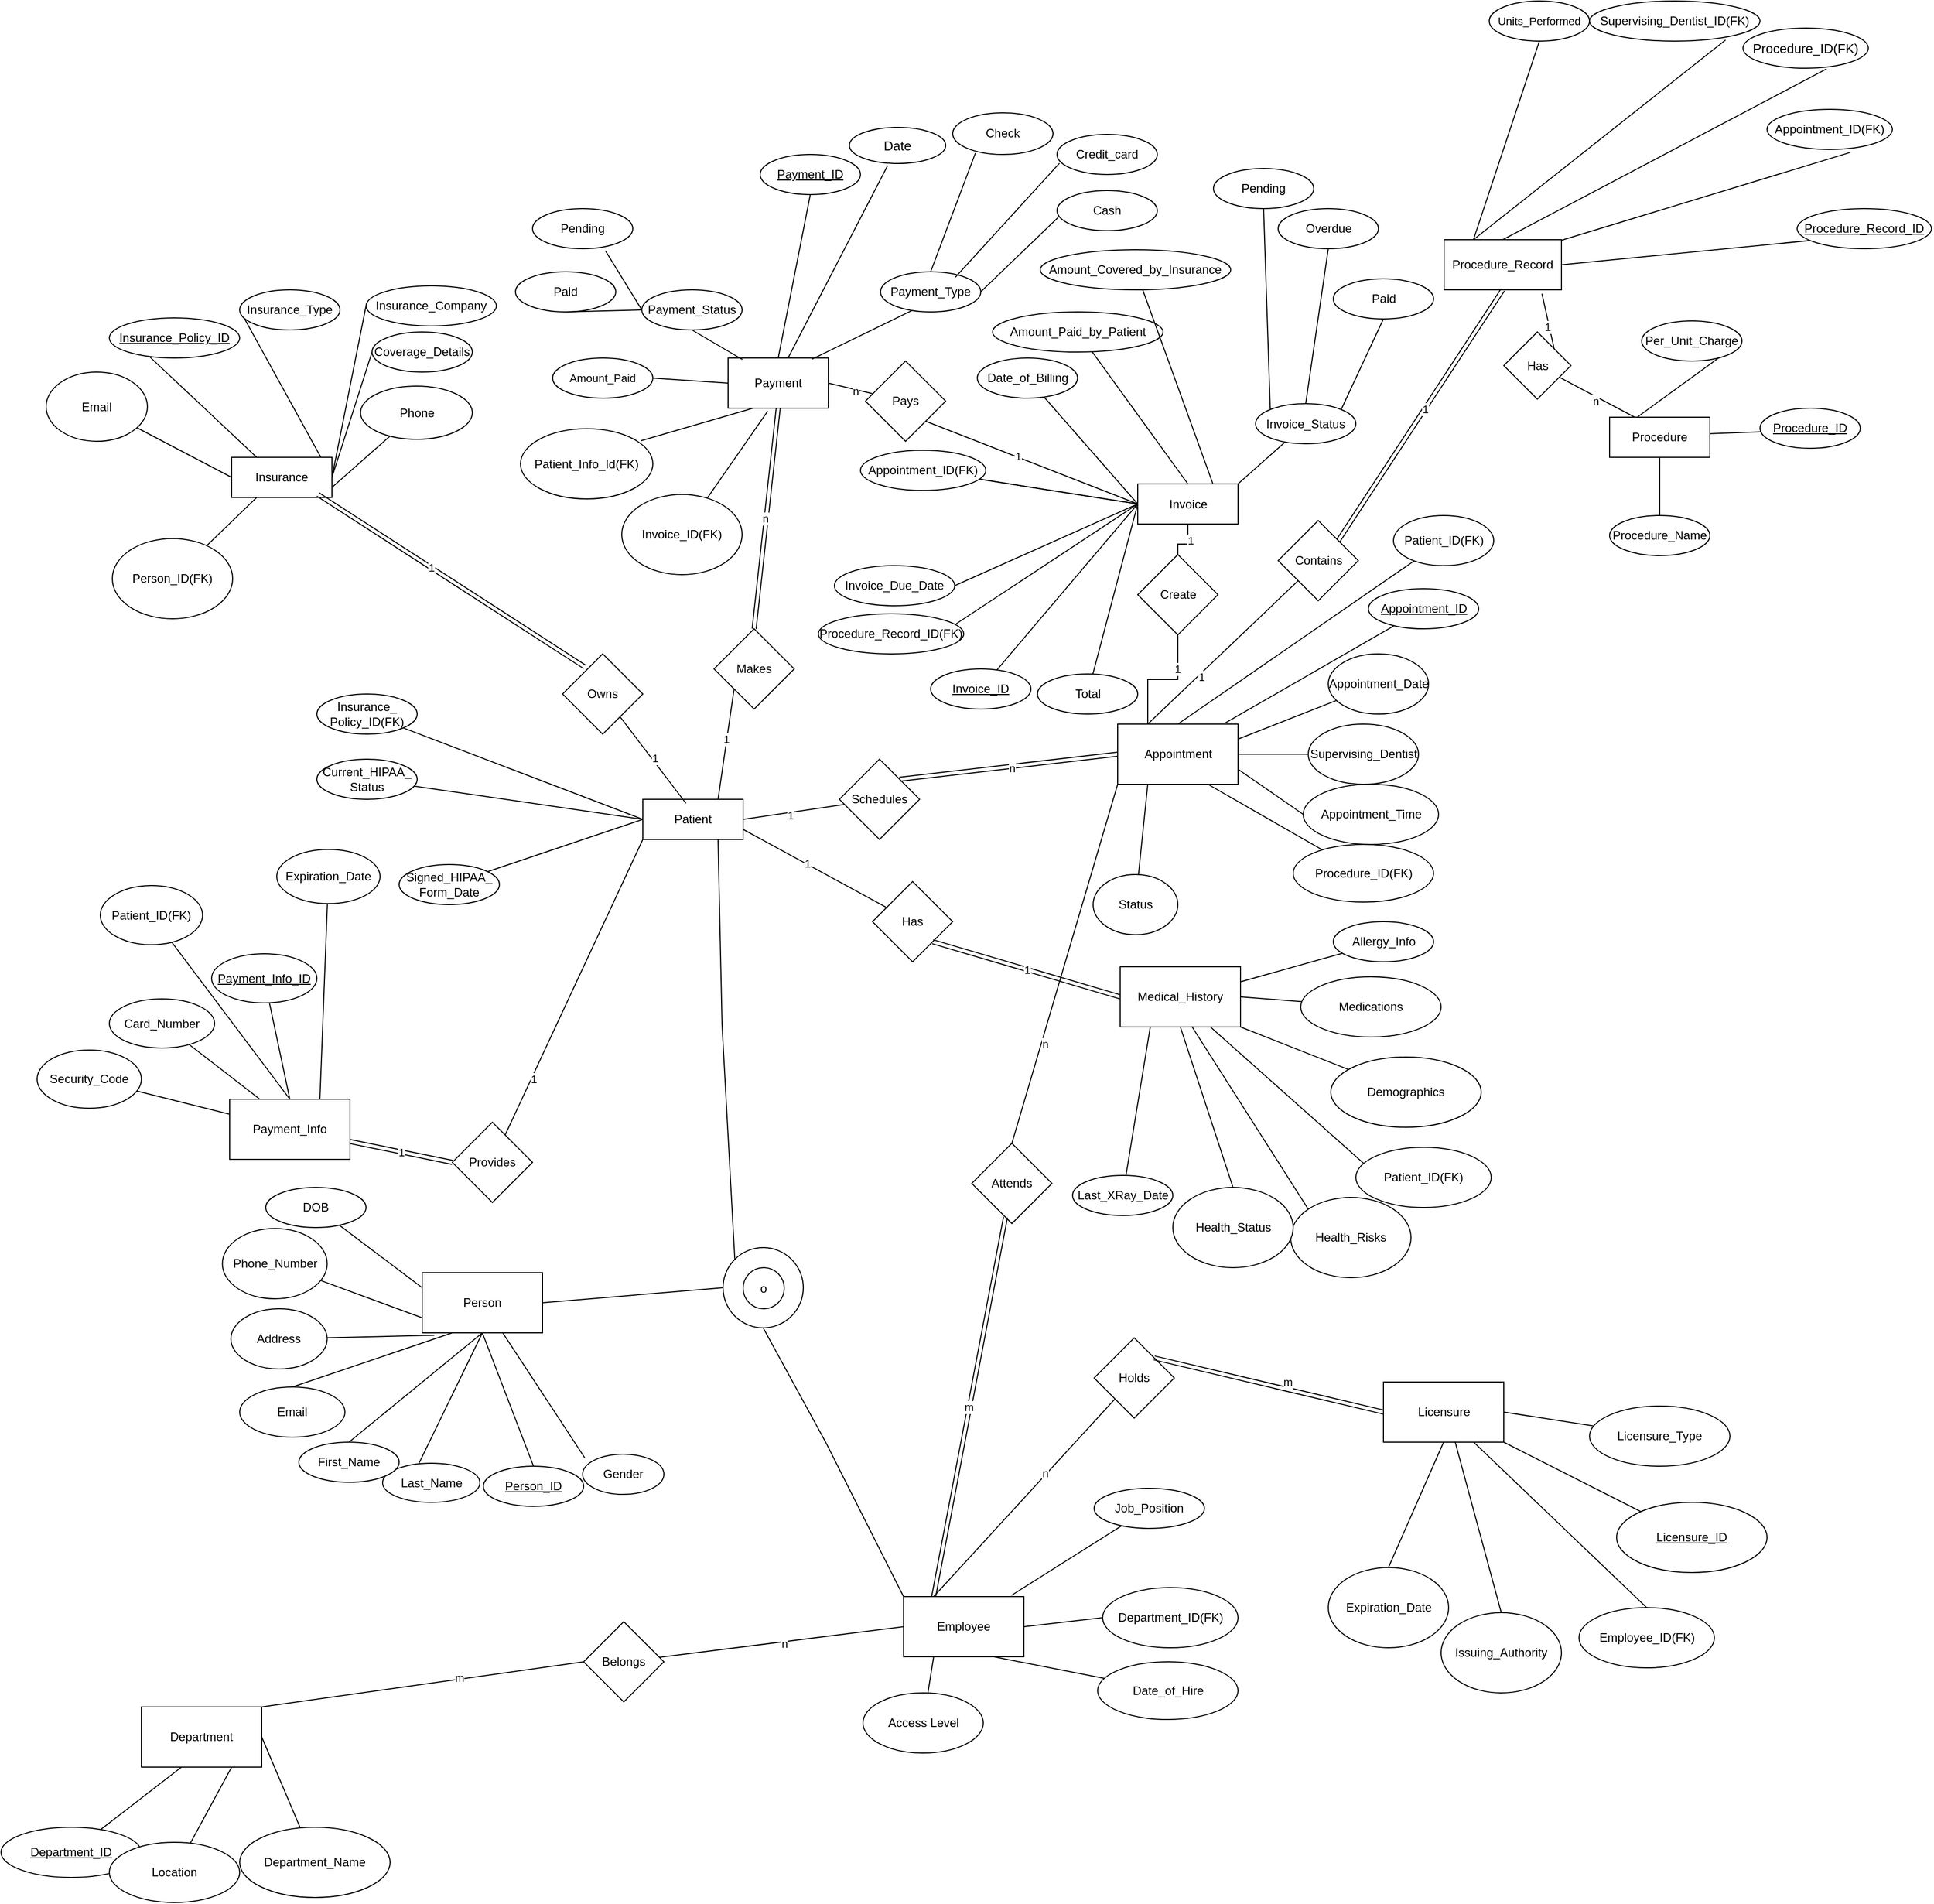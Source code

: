 <mxfile version="24.7.17">
  <diagram name="Page-1" id="5PrLN07wMzA0Z6A6XOwR">
    <mxGraphModel grid="1" page="1" gridSize="9" guides="1" tooltips="1" connect="1" arrows="1" fold="1" pageScale="1" pageWidth="850" pageHeight="1100" math="0" shadow="0">
      <root>
        <mxCell id="0" />
        <mxCell id="1" parent="0" />
        <mxCell id="eQNqrHPPaoRz0vHPKy6t-2" value="Patient" style="whiteSpace=wrap;html=1;align=center;" vertex="1" parent="1">
          <mxGeometry x="-116" y="814" width="100" height="40" as="geometry" />
        </mxCell>
        <mxCell id="eQNqrHPPaoRz0vHPKy6t-17" style="rounded=0;orthogonalLoop=1;jettySize=auto;html=1;entryX=0;entryY=0.5;entryDx=0;entryDy=0;endArrow=none;endFill=0;exitX=1;exitY=0.5;exitDx=0;exitDy=0;" edge="1" parent="1" source="eQNqrHPPaoRz0vHPKy6t-3" target="eQNqrHPPaoRz0vHPKy6t-13">
          <mxGeometry relative="1" as="geometry" />
        </mxCell>
        <mxCell id="eQNqrHPPaoRz0vHPKy6t-18" style="rounded=0;orthogonalLoop=1;jettySize=auto;html=1;entryX=0;entryY=0.5;entryDx=0;entryDy=0;endArrow=none;endFill=0;exitX=1;exitY=0.5;exitDx=0;exitDy=0;" edge="1" parent="1" source="eQNqrHPPaoRz0vHPKy6t-3" target="eQNqrHPPaoRz0vHPKy6t-12">
          <mxGeometry relative="1" as="geometry" />
        </mxCell>
        <mxCell id="eQNqrHPPaoRz0vHPKy6t-19" style="rounded=0;orthogonalLoop=1;jettySize=auto;html=1;entryX=0;entryY=0.5;entryDx=0;entryDy=0;endArrow=none;endFill=0;exitX=1;exitY=0.5;exitDx=0;exitDy=0;" edge="1" parent="1" source="eQNqrHPPaoRz0vHPKy6t-3" target="eQNqrHPPaoRz0vHPKy6t-14">
          <mxGeometry relative="1" as="geometry" />
        </mxCell>
        <mxCell id="eQNqrHPPaoRz0vHPKy6t-3" value="Insurance" style="whiteSpace=wrap;html=1;align=center;" vertex="1" parent="1">
          <mxGeometry x="-526" y="473" width="100" height="40" as="geometry" />
        </mxCell>
        <mxCell id="eQNqrHPPaoRz0vHPKy6t-20" style="rounded=0;orthogonalLoop=1;jettySize=auto;html=1;entryX=1;entryY=0.5;entryDx=0;entryDy=0;endArrow=none;endFill=0;exitX=0;exitY=0.5;exitDx=0;exitDy=0;" edge="1" parent="1" source="eQNqrHPPaoRz0vHPKy6t-4" target="eQNqrHPPaoRz0vHPKy6t-7">
          <mxGeometry relative="1" as="geometry" />
        </mxCell>
        <mxCell id="eQNqrHPPaoRz0vHPKy6t-21" style="rounded=0;orthogonalLoop=1;jettySize=auto;html=1;entryX=1;entryY=0.5;entryDx=0;entryDy=0;endArrow=none;endFill=0;exitX=0;exitY=0.5;exitDx=0;exitDy=0;" edge="1" parent="1" source="eQNqrHPPaoRz0vHPKy6t-4" target="eQNqrHPPaoRz0vHPKy6t-11">
          <mxGeometry relative="1" as="geometry" />
        </mxCell>
        <mxCell id="yMdxF9pOSsyhUp3QB0oe-2" style="edgeStyle=orthogonalEdgeStyle;rounded=0;orthogonalLoop=1;jettySize=auto;html=1;entryX=0.5;entryY=0;entryDx=0;entryDy=0;endArrow=none;endFill=0;" edge="1" parent="1" source="eQNqrHPPaoRz0vHPKy6t-4" target="yMdxF9pOSsyhUp3QB0oe-1">
          <mxGeometry relative="1" as="geometry" />
        </mxCell>
        <mxCell id="eQNqrHPPaoRz0vHPKy6t-4" value="Procedure" style="whiteSpace=wrap;html=1;align=center;" vertex="1" parent="1">
          <mxGeometry x="848" y="433" width="100" height="40" as="geometry" />
        </mxCell>
        <mxCell id="eQNqrHPPaoRz0vHPKy6t-7" value="Procedure_ID" style="ellipse;whiteSpace=wrap;html=1;align=center;fontStyle=4;" vertex="1" parent="1">
          <mxGeometry x="998" y="424" width="100" height="40" as="geometry" />
        </mxCell>
        <mxCell id="eQNqrHPPaoRz0vHPKy6t-8" value="Insurance_Policy_ID" style="ellipse;whiteSpace=wrap;html=1;align=center;fontStyle=4;" vertex="1" parent="1">
          <mxGeometry x="-648" y="334" width="130" height="40" as="geometry" />
        </mxCell>
        <mxCell id="eQNqrHPPaoRz0vHPKy6t-11" value="Per_Unit_Charge" style="ellipse;whiteSpace=wrap;html=1;align=center;" vertex="1" parent="1">
          <mxGeometry x="880" y="337" width="100" height="40" as="geometry" />
        </mxCell>
        <mxCell id="eQNqrHPPaoRz0vHPKy6t-12" value="Insurance_Company" style="ellipse;whiteSpace=wrap;html=1;align=center;" vertex="1" parent="1">
          <mxGeometry x="-392" y="302" width="130" height="40" as="geometry" />
        </mxCell>
        <mxCell id="eQNqrHPPaoRz0vHPKy6t-13" value="Insurance_Type" style="ellipse;whiteSpace=wrap;html=1;align=center;" vertex="1" parent="1">
          <mxGeometry x="-518" y="306" width="100" height="40" as="geometry" />
        </mxCell>
        <mxCell id="eQNqrHPPaoRz0vHPKy6t-14" value="Coverage_Details" style="ellipse;whiteSpace=wrap;html=1;align=center;" vertex="1" parent="1">
          <mxGeometry x="-386" y="348" width="100" height="40" as="geometry" />
        </mxCell>
        <mxCell id="eQNqrHPPaoRz0vHPKy6t-38" style="rounded=0;orthogonalLoop=1;jettySize=auto;html=1;entryX=0;entryY=0.5;entryDx=0;entryDy=0;endArrow=none;endFill=0;" edge="1" parent="1" source="eQNqrHPPaoRz0vHPKy6t-25" target="eQNqrHPPaoRz0vHPKy6t-2">
          <mxGeometry relative="1" as="geometry" />
        </mxCell>
        <mxCell id="eQNqrHPPaoRz0vHPKy6t-25" value="Current_HIPAA_&lt;div&gt;Status&lt;/div&gt;" style="ellipse;whiteSpace=wrap;html=1;align=center;" vertex="1" parent="1">
          <mxGeometry x="-441" y="774" width="100" height="40" as="geometry" />
        </mxCell>
        <mxCell id="eQNqrHPPaoRz0vHPKy6t-36" style="rounded=0;orthogonalLoop=1;jettySize=auto;html=1;entryX=0;entryY=0.5;entryDx=0;entryDy=0;endArrow=none;endFill=0;" edge="1" parent="1" source="eQNqrHPPaoRz0vHPKy6t-26" target="eQNqrHPPaoRz0vHPKy6t-2">
          <mxGeometry relative="1" as="geometry" />
        </mxCell>
        <mxCell id="eQNqrHPPaoRz0vHPKy6t-26" value="Insurance_&lt;div&gt;Policy_ID(FK)&lt;/div&gt;" style="ellipse;whiteSpace=wrap;html=1;align=center;" vertex="1" parent="1">
          <mxGeometry x="-441" y="709" width="100" height="40" as="geometry" />
        </mxCell>
        <mxCell id="eQNqrHPPaoRz0vHPKy6t-34" style="rounded=0;orthogonalLoop=1;jettySize=auto;html=1;entryX=1;entryY=0.25;entryDx=0;entryDy=0;endArrow=none;endFill=0;" edge="1" parent="1" source="eQNqrHPPaoRz0vHPKy6t-28" target="1EifoONmQTZ0GJib-Hqg-18">
          <mxGeometry relative="1" as="geometry" />
        </mxCell>
        <mxCell id="eQNqrHPPaoRz0vHPKy6t-28" value="Allergy_Info" style="ellipse;whiteSpace=wrap;html=1;align=center;" vertex="1" parent="1">
          <mxGeometry x="572.5" y="936" width="100" height="40" as="geometry" />
        </mxCell>
        <mxCell id="eQNqrHPPaoRz0vHPKy6t-43" style="rounded=0;orthogonalLoop=1;jettySize=auto;html=1;entryX=0.25;entryY=1;entryDx=0;entryDy=0;endArrow=none;endFill=0;" edge="1" parent="1" source="eQNqrHPPaoRz0vHPKy6t-30" target="1EifoONmQTZ0GJib-Hqg-18">
          <mxGeometry relative="1" as="geometry" />
        </mxCell>
        <mxCell id="eQNqrHPPaoRz0vHPKy6t-30" value="Last_XRay_Date" style="ellipse;whiteSpace=wrap;html=1;align=center;" vertex="1" parent="1">
          <mxGeometry x="312.5" y="1189" width="100" height="40" as="geometry" />
        </mxCell>
        <mxCell id="eQNqrHPPaoRz0vHPKy6t-42" style="rounded=0;orthogonalLoop=1;jettySize=auto;html=1;entryX=0;entryY=0.5;entryDx=0;entryDy=0;endArrow=none;endFill=0;" edge="1" parent="1" source="eQNqrHPPaoRz0vHPKy6t-31" target="eQNqrHPPaoRz0vHPKy6t-2">
          <mxGeometry relative="1" as="geometry" />
        </mxCell>
        <mxCell id="eQNqrHPPaoRz0vHPKy6t-31" value="Signed_HIPAA_&lt;div&gt;Form_Date&lt;/div&gt;" style="ellipse;whiteSpace=wrap;html=1;align=center;" vertex="1" parent="1">
          <mxGeometry x="-359" y="879" width="100" height="40" as="geometry" />
        </mxCell>
        <mxCell id="1EifoONmQTZ0GJib-Hqg-1" value="Appointment" style="rounded=0;whiteSpace=wrap;html=1;" vertex="1" parent="1">
          <mxGeometry x="357.5" y="739" width="120" height="60" as="geometry" />
        </mxCell>
        <mxCell id="1EifoONmQTZ0GJib-Hqg-2" value="" style="endArrow=none;html=1;rounded=0;exitX=0.897;exitY=-0.021;exitDx=0;exitDy=0;exitPerimeter=0;" edge="1" parent="1" source="1EifoONmQTZ0GJib-Hqg-1" target="1EifoONmQTZ0GJib-Hqg-3">
          <mxGeometry width="50" height="50" relative="1" as="geometry">
            <mxPoint x="177.5" y="529" as="sourcePoint" />
            <mxPoint x="517.5" y="659" as="targetPoint" />
          </mxGeometry>
        </mxCell>
        <mxCell id="1EifoONmQTZ0GJib-Hqg-3" value="&lt;u&gt;Appointment_ID&lt;/u&gt;" style="ellipse;whiteSpace=wrap;html=1;" vertex="1" parent="1">
          <mxGeometry x="607.5" y="604" width="110" height="40" as="geometry" />
        </mxCell>
        <mxCell id="1EifoONmQTZ0GJib-Hqg-4" value="" style="endArrow=none;html=1;rounded=0;exitX=1;exitY=0.25;exitDx=0;exitDy=0;" edge="1" parent="1" source="1EifoONmQTZ0GJib-Hqg-1" target="1EifoONmQTZ0GJib-Hqg-5">
          <mxGeometry width="50" height="50" relative="1" as="geometry">
            <mxPoint x="177.5" y="529" as="sourcePoint" />
            <mxPoint x="557.5" y="709" as="targetPoint" />
          </mxGeometry>
        </mxCell>
        <mxCell id="1EifoONmQTZ0GJib-Hqg-5" value="Appointment_Date" style="ellipse;whiteSpace=wrap;html=1;" vertex="1" parent="1">
          <mxGeometry x="567.5" y="669" width="100" height="60" as="geometry" />
        </mxCell>
        <mxCell id="1EifoONmQTZ0GJib-Hqg-6" value="" style="endArrow=none;html=1;rounded=0;exitX=1;exitY=0.5;exitDx=0;exitDy=0;" edge="1" parent="1" source="1EifoONmQTZ0GJib-Hqg-1" target="1EifoONmQTZ0GJib-Hqg-7">
          <mxGeometry width="50" height="50" relative="1" as="geometry">
            <mxPoint x="177.5" y="529" as="sourcePoint" />
            <mxPoint x="607.5" y="779" as="targetPoint" />
          </mxGeometry>
        </mxCell>
        <mxCell id="1EifoONmQTZ0GJib-Hqg-7" value="Supervising_Dentist" style="ellipse;whiteSpace=wrap;html=1;" vertex="1" parent="1">
          <mxGeometry x="547.5" y="739" width="110" height="60" as="geometry" />
        </mxCell>
        <mxCell id="1EifoONmQTZ0GJib-Hqg-8" value="" style="endArrow=none;html=1;rounded=0;entryX=1;entryY=0.75;entryDx=0;entryDy=0;exitX=0;exitY=0.5;exitDx=0;exitDy=0;" edge="1" parent="1" source="1EifoONmQTZ0GJib-Hqg-9" target="1EifoONmQTZ0GJib-Hqg-1">
          <mxGeometry width="50" height="50" relative="1" as="geometry">
            <mxPoint x="557.5" y="819" as="sourcePoint" />
            <mxPoint x="227.5" y="479" as="targetPoint" />
          </mxGeometry>
        </mxCell>
        <mxCell id="1EifoONmQTZ0GJib-Hqg-9" value="Appointment_Time" style="ellipse;whiteSpace=wrap;html=1;" vertex="1" parent="1">
          <mxGeometry x="542.5" y="799" width="135" height="60" as="geometry" />
        </mxCell>
        <mxCell id="1EifoONmQTZ0GJib-Hqg-10" value="" style="endArrow=none;html=1;rounded=0;exitX=0.5;exitY=0;exitDx=0;exitDy=0;" edge="1" parent="1" source="1EifoONmQTZ0GJib-Hqg-1" target="1EifoONmQTZ0GJib-Hqg-11">
          <mxGeometry width="50" height="50" relative="1" as="geometry">
            <mxPoint x="177.5" y="529" as="sourcePoint" />
            <mxPoint x="397.5" y="599" as="targetPoint" />
          </mxGeometry>
        </mxCell>
        <mxCell id="1EifoONmQTZ0GJib-Hqg-11" value="Patient_ID(FK)" style="ellipse;whiteSpace=wrap;html=1;" vertex="1" parent="1">
          <mxGeometry x="632.5" y="531" width="100" height="50" as="geometry" />
        </mxCell>
        <mxCell id="1EifoONmQTZ0GJib-Hqg-12" value="" style="endArrow=none;html=1;rounded=0;exitX=0.75;exitY=1;exitDx=0;exitDy=0;" edge="1" parent="1" source="1EifoONmQTZ0GJib-Hqg-1" target="1EifoONmQTZ0GJib-Hqg-13">
          <mxGeometry width="50" height="50" relative="1" as="geometry">
            <mxPoint x="177.5" y="529" as="sourcePoint" />
            <mxPoint x="517.5" y="891.5" as="targetPoint" />
          </mxGeometry>
        </mxCell>
        <mxCell id="1EifoONmQTZ0GJib-Hqg-13" value="Procedure_ID(FK)" style="ellipse;whiteSpace=wrap;html=1;" vertex="1" parent="1">
          <mxGeometry x="532.5" y="859" width="140" height="57.5" as="geometry" />
        </mxCell>
        <mxCell id="1EifoONmQTZ0GJib-Hqg-16" value="" style="endArrow=none;html=1;rounded=0;exitX=0.25;exitY=1;exitDx=0;exitDy=0;" edge="1" parent="1" source="1EifoONmQTZ0GJib-Hqg-1" target="1EifoONmQTZ0GJib-Hqg-17">
          <mxGeometry width="50" height="50" relative="1" as="geometry">
            <mxPoint x="177.5" y="619" as="sourcePoint" />
            <mxPoint x="337.5" y="939" as="targetPoint" />
          </mxGeometry>
        </mxCell>
        <mxCell id="1EifoONmQTZ0GJib-Hqg-17" value="Status" style="ellipse;whiteSpace=wrap;html=1;" vertex="1" parent="1">
          <mxGeometry x="333" y="889" width="84.5" height="60" as="geometry" />
        </mxCell>
        <mxCell id="1EifoONmQTZ0GJib-Hqg-18" value="Medical_History" style="rounded=0;whiteSpace=wrap;html=1;" vertex="1" parent="1">
          <mxGeometry x="360" y="981" width="120" height="60" as="geometry" />
        </mxCell>
        <mxCell id="1EifoONmQTZ0GJib-Hqg-19" value="" style="endArrow=none;html=1;rounded=0;exitX=1;exitY=0.5;exitDx=0;exitDy=0;" edge="1" parent="1" source="1EifoONmQTZ0GJib-Hqg-18" target="1EifoONmQTZ0GJib-Hqg-20">
          <mxGeometry width="50" height="50" relative="1" as="geometry">
            <mxPoint x="240" y="921" as="sourcePoint" />
            <mxPoint x="600" y="1031" as="targetPoint" />
          </mxGeometry>
        </mxCell>
        <mxCell id="1EifoONmQTZ0GJib-Hqg-20" value="Medications" style="ellipse;whiteSpace=wrap;html=1;" vertex="1" parent="1">
          <mxGeometry x="540" y="991" width="140" height="60" as="geometry" />
        </mxCell>
        <mxCell id="1EifoONmQTZ0GJib-Hqg-21" value="" style="endArrow=none;html=1;rounded=0;entryX=1;entryY=1;entryDx=0;entryDy=0;" edge="1" parent="1" source="1EifoONmQTZ0GJib-Hqg-22" target="1EifoONmQTZ0GJib-Hqg-18">
          <mxGeometry width="50" height="50" relative="1" as="geometry">
            <mxPoint x="550" y="1091" as="sourcePoint" />
            <mxPoint x="290" y="871" as="targetPoint" />
          </mxGeometry>
        </mxCell>
        <mxCell id="1EifoONmQTZ0GJib-Hqg-22" value="Demographics" style="ellipse;whiteSpace=wrap;html=1;" vertex="1" parent="1">
          <mxGeometry x="570" y="1071" width="150" height="70" as="geometry" />
        </mxCell>
        <mxCell id="1EifoONmQTZ0GJib-Hqg-23" value="" style="endArrow=none;html=1;rounded=0;entryX=0.75;entryY=1;entryDx=0;entryDy=0;exitX=0.069;exitY=0.289;exitDx=0;exitDy=0;exitPerimeter=0;" edge="1" parent="1" source="1EifoONmQTZ0GJib-Hqg-24" target="1EifoONmQTZ0GJib-Hqg-18">
          <mxGeometry width="50" height="50" relative="1" as="geometry">
            <mxPoint x="570" y="1171" as="sourcePoint" />
            <mxPoint x="290" y="871" as="targetPoint" />
          </mxGeometry>
        </mxCell>
        <mxCell id="1EifoONmQTZ0GJib-Hqg-24" value="Patient_ID(FK)" style="ellipse;whiteSpace=wrap;html=1;" vertex="1" parent="1">
          <mxGeometry x="595" y="1161" width="135" height="60" as="geometry" />
        </mxCell>
        <mxCell id="1EifoONmQTZ0GJib-Hqg-25" value="" style="endArrow=none;html=1;rounded=0;entryX=0.595;entryY=0.99;entryDx=0;entryDy=0;entryPerimeter=0;exitX=0;exitY=0;exitDx=0;exitDy=0;" edge="1" parent="1" source="1EifoONmQTZ0GJib-Hqg-26" target="1EifoONmQTZ0GJib-Hqg-18">
          <mxGeometry width="50" height="50" relative="1" as="geometry">
            <mxPoint x="520" y="1221" as="sourcePoint" />
            <mxPoint x="290" y="871" as="targetPoint" />
          </mxGeometry>
        </mxCell>
        <mxCell id="1EifoONmQTZ0GJib-Hqg-26" value="Health_Risks" style="ellipse;whiteSpace=wrap;html=1;" vertex="1" parent="1">
          <mxGeometry x="530" y="1211" width="120" height="80" as="geometry" />
        </mxCell>
        <mxCell id="1EifoONmQTZ0GJib-Hqg-27" value="" style="endArrow=none;html=1;rounded=0;entryX=0.5;entryY=1;entryDx=0;entryDy=0;exitX=0.5;exitY=0;exitDx=0;exitDy=0;" edge="1" parent="1" source="1EifoONmQTZ0GJib-Hqg-28" target="1EifoONmQTZ0GJib-Hqg-18">
          <mxGeometry width="50" height="50" relative="1" as="geometry">
            <mxPoint x="460" y="1191" as="sourcePoint" />
            <mxPoint x="410" y="1051" as="targetPoint" />
          </mxGeometry>
        </mxCell>
        <mxCell id="1EifoONmQTZ0GJib-Hqg-28" value="Health_Status" style="ellipse;whiteSpace=wrap;html=1;" vertex="1" parent="1">
          <mxGeometry x="412.5" y="1201" width="120" height="80" as="geometry" />
        </mxCell>
        <mxCell id="1EifoONmQTZ0GJib-Hqg-31" value="Department" style="rounded=0;whiteSpace=wrap;html=1;" vertex="1" parent="1">
          <mxGeometry x="-616" y="1719" width="120" height="60" as="geometry" />
        </mxCell>
        <mxCell id="1EifoONmQTZ0GJib-Hqg-32" value="" style="endArrow=none;html=1;rounded=0;" edge="1" parent="1" target="1EifoONmQTZ0GJib-Hqg-33">
          <mxGeometry width="50" height="50" relative="1" as="geometry">
            <mxPoint x="-576" y="1779" as="sourcePoint" />
            <mxPoint x="-516" y="1889" as="targetPoint" />
          </mxGeometry>
        </mxCell>
        <mxCell id="1EifoONmQTZ0GJib-Hqg-33" value="&lt;u&gt;Department_ID&lt;/u&gt;" style="ellipse;whiteSpace=wrap;html=1;" vertex="1" parent="1">
          <mxGeometry x="-756" y="1839" width="140" height="50" as="geometry" />
        </mxCell>
        <mxCell id="1EifoONmQTZ0GJib-Hqg-34" value="" style="endArrow=none;html=1;rounded=0;exitX=0.75;exitY=1;exitDx=0;exitDy=0;" edge="1" parent="1" source="1EifoONmQTZ0GJib-Hqg-31" target="1EifoONmQTZ0GJib-Hqg-35">
          <mxGeometry width="50" height="50" relative="1" as="geometry">
            <mxPoint x="-576" y="1779" as="sourcePoint" />
            <mxPoint x="-456" y="1859" as="targetPoint" />
          </mxGeometry>
        </mxCell>
        <mxCell id="1EifoONmQTZ0GJib-Hqg-35" value="Location" style="ellipse;whiteSpace=wrap;html=1;" vertex="1" parent="1">
          <mxGeometry x="-648" y="1854" width="130" height="60" as="geometry" />
        </mxCell>
        <mxCell id="1EifoONmQTZ0GJib-Hqg-36" value="" style="endArrow=none;html=1;rounded=0;exitX=1;exitY=0.5;exitDx=0;exitDy=0;" edge="1" parent="1" source="1EifoONmQTZ0GJib-Hqg-31" target="1EifoONmQTZ0GJib-Hqg-37">
          <mxGeometry width="50" height="50" relative="1" as="geometry">
            <mxPoint x="-576" y="1779" as="sourcePoint" />
            <mxPoint x="-376" y="1769" as="targetPoint" />
          </mxGeometry>
        </mxCell>
        <mxCell id="1EifoONmQTZ0GJib-Hqg-37" value="Department_Name" style="ellipse;whiteSpace=wrap;html=1;" vertex="1" parent="1">
          <mxGeometry x="-518" y="1839" width="150" height="70" as="geometry" />
        </mxCell>
        <mxCell id="DyScq_LiReuTui2nNU70-3" style="edgeStyle=orthogonalEdgeStyle;rounded=0;orthogonalLoop=1;jettySize=auto;html=1;entryX=0.5;entryY=0;entryDx=0;entryDy=0;endArrow=none;endFill=0;" edge="1" parent="1" source="MXyoK0AOpPa2jAWidQvX-31" target="DyScq_LiReuTui2nNU70-2">
          <mxGeometry relative="1" as="geometry" />
        </mxCell>
        <mxCell id="DyScq_LiReuTui2nNU70-5" value="1" style="edgeLabel;html=1;align=center;verticalAlign=middle;resizable=0;points=[];" connectable="0" vertex="1" parent="DyScq_LiReuTui2nNU70-3">
          <mxGeometry x="-0.235" y="2" relative="1" as="geometry">
            <mxPoint y="1" as="offset" />
          </mxGeometry>
        </mxCell>
        <mxCell id="MXyoK0AOpPa2jAWidQvX-31" value="Invoice" style="whiteSpace=wrap;html=1;align=center;" vertex="1" parent="1">
          <mxGeometry x="377.5" y="499.5" width="100" height="40" as="geometry" />
        </mxCell>
        <mxCell id="MXyoK0AOpPa2jAWidQvX-32" style="rounded=0;orthogonalLoop=1;jettySize=auto;html=1;entryX=0;entryY=0.5;entryDx=0;entryDy=0;endArrow=none;endFill=0;" edge="1" parent="1" source="MXyoK0AOpPa2jAWidQvX-33" target="MXyoK0AOpPa2jAWidQvX-31">
          <mxGeometry relative="1" as="geometry" />
        </mxCell>
        <mxCell id="MXyoK0AOpPa2jAWidQvX-33" value="Invoice_ID" style="ellipse;whiteSpace=wrap;html=1;align=center;fontStyle=4;" vertex="1" parent="1">
          <mxGeometry x="171" y="684" width="100" height="40" as="geometry" />
        </mxCell>
        <mxCell id="MXyoK0AOpPa2jAWidQvX-34" style="rounded=0;orthogonalLoop=1;jettySize=auto;html=1;entryX=0;entryY=0.5;entryDx=0;entryDy=0;endArrow=none;endFill=0;" edge="1" parent="1" source="MXyoK0AOpPa2jAWidQvX-35" target="MXyoK0AOpPa2jAWidQvX-31">
          <mxGeometry relative="1" as="geometry" />
        </mxCell>
        <mxCell id="MXyoK0AOpPa2jAWidQvX-35" value="Date_of_Billing" style="ellipse;whiteSpace=wrap;html=1;align=center;" vertex="1" parent="1">
          <mxGeometry x="217.5" y="374" width="100" height="40" as="geometry" />
        </mxCell>
        <mxCell id="MXyoK0AOpPa2jAWidQvX-36" style="rounded=0;orthogonalLoop=1;jettySize=auto;html=1;entryX=1;entryY=0;entryDx=0;entryDy=0;endArrow=none;endFill=0;" edge="1" parent="1" source="MXyoK0AOpPa2jAWidQvX-37" target="MXyoK0AOpPa2jAWidQvX-31">
          <mxGeometry relative="1" as="geometry" />
        </mxCell>
        <mxCell id="MXyoK0AOpPa2jAWidQvX-37" value="Invoice_Status" style="ellipse;whiteSpace=wrap;html=1;align=center;" vertex="1" parent="1">
          <mxGeometry x="495" y="419.5" width="100" height="40" as="geometry" />
        </mxCell>
        <mxCell id="MXyoK0AOpPa2jAWidQvX-38" style="rounded=0;orthogonalLoop=1;jettySize=auto;html=1;entryX=0.5;entryY=0;entryDx=0;entryDy=0;endArrow=none;endFill=0;" edge="1" parent="1" source="MXyoK0AOpPa2jAWidQvX-39" target="MXyoK0AOpPa2jAWidQvX-31">
          <mxGeometry relative="1" as="geometry" />
        </mxCell>
        <mxCell id="MXyoK0AOpPa2jAWidQvX-39" value="Amount_Paid_by_Patient" style="ellipse;whiteSpace=wrap;html=1;align=center;" vertex="1" parent="1">
          <mxGeometry x="232.75" y="328" width="170" height="40" as="geometry" />
        </mxCell>
        <mxCell id="MXyoK0AOpPa2jAWidQvX-40" style="rounded=0;orthogonalLoop=1;jettySize=auto;html=1;entryX=0;entryY=0.5;entryDx=0;entryDy=0;endArrow=none;endFill=0;" edge="1" parent="1" source="MXyoK0AOpPa2jAWidQvX-41" target="MXyoK0AOpPa2jAWidQvX-31">
          <mxGeometry relative="1" as="geometry" />
        </mxCell>
        <mxCell id="MXyoK0AOpPa2jAWidQvX-41" value="Total" style="ellipse;whiteSpace=wrap;html=1;align=center;" vertex="1" parent="1">
          <mxGeometry x="277.5" y="689" width="100" height="40" as="geometry" />
        </mxCell>
        <mxCell id="MXyoK0AOpPa2jAWidQvX-42" style="rounded=0;orthogonalLoop=1;jettySize=auto;html=1;entryX=0.75;entryY=0;entryDx=0;entryDy=0;endArrow=none;endFill=0;" edge="1" parent="1" source="MXyoK0AOpPa2jAWidQvX-43" target="MXyoK0AOpPa2jAWidQvX-31">
          <mxGeometry relative="1" as="geometry" />
        </mxCell>
        <mxCell id="MXyoK0AOpPa2jAWidQvX-43" value="Amount_Covered_by_Insurance" style="ellipse;whiteSpace=wrap;html=1;align=center;" vertex="1" parent="1">
          <mxGeometry x="280.25" y="266" width="190" height="40" as="geometry" />
        </mxCell>
        <mxCell id="MXyoK0AOpPa2jAWidQvX-50" style="rounded=0;orthogonalLoop=1;jettySize=auto;html=1;entryX=0;entryY=0.5;entryDx=0;entryDy=0;endArrow=none;endFill=0;" edge="1" parent="1" source="MXyoK0AOpPa2jAWidQvX-53" target="MXyoK0AOpPa2jAWidQvX-31">
          <mxGeometry relative="1" as="geometry" />
        </mxCell>
        <mxCell id="MXyoK0AOpPa2jAWidQvX-52" style="rounded=0;orthogonalLoop=1;jettySize=auto;html=1;entryX=0;entryY=0.5;entryDx=0;entryDy=0;endArrow=none;endFill=0;" edge="1" parent="1" source="MXyoK0AOpPa2jAWidQvX-53" target="MXyoK0AOpPa2jAWidQvX-31">
          <mxGeometry relative="1" as="geometry" />
        </mxCell>
        <mxCell id="MXyoK0AOpPa2jAWidQvX-53" value="Appointment_ID(FK)" style="ellipse;whiteSpace=wrap;html=1;align=center;" vertex="1" parent="1">
          <mxGeometry x="101" y="466" width="125" height="40" as="geometry" />
        </mxCell>
        <mxCell id="MXyoK0AOpPa2jAWidQvX-55" value="Invoice_Due_Date" style="ellipse;whiteSpace=wrap;html=1;align=center;" vertex="1" parent="1">
          <mxGeometry x="75" y="581" width="120" height="40" as="geometry" />
        </mxCell>
        <mxCell id="MXyoK0AOpPa2jAWidQvX-56" value="Procedure_Record_ID(FK)" style="ellipse;whiteSpace=wrap;html=1;align=center;" vertex="1" parent="1">
          <mxGeometry x="59" y="629" width="145" height="40" as="geometry" />
        </mxCell>
        <mxCell id="MXyoK0AOpPa2jAWidQvX-57" value="" style="endArrow=none;html=1;rounded=0;entryX=0;entryY=0.5;entryDx=0;entryDy=0;exitX=1;exitY=0.5;exitDx=0;exitDy=0;" edge="1" parent="1" source="MXyoK0AOpPa2jAWidQvX-55" target="MXyoK0AOpPa2jAWidQvX-31">
          <mxGeometry relative="1" as="geometry">
            <mxPoint x="239" y="526" as="sourcePoint" />
            <mxPoint x="399" y="526" as="targetPoint" />
          </mxGeometry>
        </mxCell>
        <mxCell id="MXyoK0AOpPa2jAWidQvX-58" value="" style="endArrow=none;html=1;rounded=0;entryX=0;entryY=0.5;entryDx=0;entryDy=0;exitX=0.948;exitY=0.25;exitDx=0;exitDy=0;exitPerimeter=0;" edge="1" parent="1" source="MXyoK0AOpPa2jAWidQvX-56" target="MXyoK0AOpPa2jAWidQvX-31">
          <mxGeometry relative="1" as="geometry">
            <mxPoint x="239" y="526" as="sourcePoint" />
            <mxPoint x="399" y="526" as="targetPoint" />
          </mxGeometry>
        </mxCell>
        <mxCell id="MXyoK0AOpPa2jAWidQvX-62" value="Pending" style="ellipse;whiteSpace=wrap;html=1;align=center;" vertex="1" parent="1">
          <mxGeometry x="453" y="185" width="100" height="40" as="geometry" />
        </mxCell>
        <mxCell id="MXyoK0AOpPa2jAWidQvX-63" value="Paid" style="ellipse;whiteSpace=wrap;html=1;align=center;" vertex="1" parent="1">
          <mxGeometry x="572.5" y="295" width="100" height="40" as="geometry" />
        </mxCell>
        <mxCell id="MXyoK0AOpPa2jAWidQvX-64" value="Overdue" style="ellipse;whiteSpace=wrap;html=1;align=center;" vertex="1" parent="1">
          <mxGeometry x="517.5" y="225" width="100" height="40" as="geometry" />
        </mxCell>
        <mxCell id="MXyoK0AOpPa2jAWidQvX-65" style="rounded=0;orthogonalLoop=1;jettySize=auto;html=1;entryX=0.5;entryY=1;entryDx=0;entryDy=0;endArrow=none;endFill=0;exitX=0.5;exitY=0;exitDx=0;exitDy=0;" edge="1" parent="1" source="MXyoK0AOpPa2jAWidQvX-67" target="MXyoK0AOpPa2jAWidQvX-68">
          <mxGeometry relative="1" as="geometry" />
        </mxCell>
        <mxCell id="MXyoK0AOpPa2jAWidQvX-66" style="rounded=0;orthogonalLoop=1;jettySize=auto;html=1;entryX=1;entryY=0.5;entryDx=0;entryDy=0;endArrow=none;endFill=0;exitX=0;exitY=0.5;exitDx=0;exitDy=0;" edge="1" parent="1" source="MXyoK0AOpPa2jAWidQvX-67" target="MXyoK0AOpPa2jAWidQvX-69">
          <mxGeometry relative="1" as="geometry" />
        </mxCell>
        <mxCell id="MXyoK0AOpPa2jAWidQvX-67" value="Payment" style="whiteSpace=wrap;html=1;align=center;" vertex="1" parent="1">
          <mxGeometry x="-31" y="374" width="100" height="50" as="geometry" />
        </mxCell>
        <mxCell id="MXyoK0AOpPa2jAWidQvX-68" value="Payment_ID" style="ellipse;whiteSpace=wrap;html=1;align=center;fontStyle=4;" vertex="1" parent="1">
          <mxGeometry x="1" y="171" width="100" height="40" as="geometry" />
        </mxCell>
        <mxCell id="MXyoK0AOpPa2jAWidQvX-69" value="&lt;span id=&quot;docs-internal-guid-1eaf34f5-7fff-a1fa-eb80-efd688561aa1&quot; style=&quot;font-size: 11px;&quot;&gt;&lt;span style=&quot;font-size: 11px; font-family: Arial, sans-serif; background-color: transparent; font-variant-numeric: normal; font-variant-east-asian: normal; font-variant-alternates: normal; font-variant-position: normal; vertical-align: baseline; white-space-collapse: preserve;&quot;&gt;Amount_Paid&lt;/span&gt;&lt;/span&gt;" style="ellipse;whiteSpace=wrap;html=1;align=center;fontSize=11;" vertex="1" parent="1">
          <mxGeometry x="-206" y="374" width="100" height="40" as="geometry" />
        </mxCell>
        <mxCell id="MXyoK0AOpPa2jAWidQvX-75" value="" style="endArrow=none;html=1;rounded=0;entryX=0.596;entryY=0.007;entryDx=0;entryDy=0;exitX=0.397;exitY=1.06;exitDx=0;exitDy=0;exitPerimeter=0;entryPerimeter=0;" edge="1" parent="1" source="MXyoK0AOpPa2jAWidQvX-76" target="MXyoK0AOpPa2jAWidQvX-67">
          <mxGeometry relative="1" as="geometry">
            <mxPoint x="-251" y="1490" as="sourcePoint" />
            <mxPoint x="-71" y="1330" as="targetPoint" />
          </mxGeometry>
        </mxCell>
        <mxCell id="MXyoK0AOpPa2jAWidQvX-76" value="&lt;span id=&quot;docs-internal-guid-2bef0edd-7fff-62c7-2f93-ca8106787259&quot;&gt;&lt;span style=&quot;font-family: Arial, sans-serif; background-color: transparent; font-variant-numeric: normal; font-variant-east-asian: normal; font-variant-alternates: normal; font-variant-position: normal; vertical-align: baseline; white-space-collapse: preserve; font-size: 13px;&quot;&gt;Date&lt;/span&gt;&lt;/span&gt;" style="ellipse;whiteSpace=wrap;html=1;align=center;" vertex="1" parent="1">
          <mxGeometry x="90" y="144" width="96" height="36" as="geometry" />
        </mxCell>
        <mxCell id="MXyoK0AOpPa2jAWidQvX-77" value="&lt;span id=&quot;docs-internal-guid-33ce9c3b-7fff-7468-0be7-fa62e4904b93&quot;&gt;&lt;span style=&quot;font-family: Arial, sans-serif; background-color: transparent; font-variant-numeric: normal; font-variant-east-asian: normal; font-variant-alternates: normal; font-variant-position: normal; vertical-align: baseline; white-space-collapse: preserve;&quot;&gt;Payment_Type&lt;/span&gt;&lt;/span&gt;" style="ellipse;whiteSpace=wrap;html=1;align=center;" vertex="1" parent="1">
          <mxGeometry x="121" y="288" width="100" height="40" as="geometry" />
        </mxCell>
        <mxCell id="MXyoK0AOpPa2jAWidQvX-78" value="" style="endArrow=none;html=1;rounded=0;exitX=0.319;exitY=0.959;exitDx=0;exitDy=0;entryX=0.836;entryY=0.023;entryDx=0;entryDy=0;entryPerimeter=0;exitPerimeter=0;" edge="1" parent="1" source="MXyoK0AOpPa2jAWidQvX-77" target="MXyoK0AOpPa2jAWidQvX-67">
          <mxGeometry relative="1" as="geometry">
            <mxPoint x="-231" y="1428" as="sourcePoint" />
            <mxPoint x="-71" y="1428" as="targetPoint" />
          </mxGeometry>
        </mxCell>
        <mxCell id="MXyoK0AOpPa2jAWidQvX-81" value="Cash" style="ellipse;whiteSpace=wrap;html=1;align=center;" vertex="1" parent="1">
          <mxGeometry x="297" y="207" width="100" height="40" as="geometry" />
        </mxCell>
        <mxCell id="MXyoK0AOpPa2jAWidQvX-83" value="Check" style="ellipse;whiteSpace=wrap;html=1;align=center;" vertex="1" parent="1">
          <mxGeometry x="193" y="129.5" width="100" height="41.5" as="geometry" />
        </mxCell>
        <mxCell id="MXyoK0AOpPa2jAWidQvX-84" value="Credit_card" style="ellipse;whiteSpace=wrap;html=1;align=center;" vertex="1" parent="1">
          <mxGeometry x="297" y="151" width="100" height="40" as="geometry" />
        </mxCell>
        <mxCell id="MXyoK0AOpPa2jAWidQvX-85" value="" style="endArrow=none;html=1;rounded=0;entryX=1;entryY=0.5;entryDx=0;entryDy=0;exitX=0.013;exitY=0.665;exitDx=0;exitDy=0;exitPerimeter=0;" edge="1" parent="1" source="MXyoK0AOpPa2jAWidQvX-81" target="MXyoK0AOpPa2jAWidQvX-77">
          <mxGeometry relative="1" as="geometry">
            <mxPoint x="87" y="250" as="sourcePoint" />
            <mxPoint x="150" y="250" as="targetPoint" />
          </mxGeometry>
        </mxCell>
        <mxCell id="MXyoK0AOpPa2jAWidQvX-86" value="" style="endArrow=none;html=1;rounded=0;exitX=0.226;exitY=0.97;exitDx=0;exitDy=0;exitPerimeter=0;" edge="1" parent="1" source="MXyoK0AOpPa2jAWidQvX-83">
          <mxGeometry relative="1" as="geometry">
            <mxPoint x="87" y="250" as="sourcePoint" />
            <mxPoint x="171" y="288" as="targetPoint" />
          </mxGeometry>
        </mxCell>
        <mxCell id="MXyoK0AOpPa2jAWidQvX-87" value="" style="endArrow=none;html=1;rounded=0;exitX=0.024;exitY=0.72;exitDx=0;exitDy=0;entryX=0.747;entryY=0.134;entryDx=0;entryDy=0;entryPerimeter=0;exitPerimeter=0;" edge="1" parent="1" source="MXyoK0AOpPa2jAWidQvX-84" target="MXyoK0AOpPa2jAWidQvX-77">
          <mxGeometry relative="1" as="geometry">
            <mxPoint x="87" y="250" as="sourcePoint" />
            <mxPoint x="159" y="259" as="targetPoint" />
          </mxGeometry>
        </mxCell>
        <mxCell id="MXyoK0AOpPa2jAWidQvX-88" value="Pending" style="ellipse;whiteSpace=wrap;html=1;align=center;" vertex="1" parent="1">
          <mxGeometry x="-226" y="225" width="100" height="40" as="geometry" />
        </mxCell>
        <mxCell id="MXyoK0AOpPa2jAWidQvX-89" value="Paid" style="ellipse;whiteSpace=wrap;html=1;align=center;" vertex="1" parent="1">
          <mxGeometry x="-243" y="288" width="100" height="40" as="geometry" />
        </mxCell>
        <mxCell id="MXyoK0AOpPa2jAWidQvX-90" value="" style="endArrow=none;html=1;rounded=0;exitX=0.727;exitY=1.05;exitDx=0;exitDy=0;entryX=0;entryY=0.5;entryDx=0;entryDy=0;exitPerimeter=0;" edge="1" parent="1" source="MXyoK0AOpPa2jAWidQvX-88" target="qtXxFlRmkXZ8tWLBeB7B-3">
          <mxGeometry relative="1" as="geometry">
            <mxPoint x="87" y="250" as="sourcePoint" />
            <mxPoint x="247" y="250" as="targetPoint" />
          </mxGeometry>
        </mxCell>
        <mxCell id="MXyoK0AOpPa2jAWidQvX-91" value="" style="endArrow=none;html=1;rounded=0;exitX=0.5;exitY=1;exitDx=0;exitDy=0;entryX=0;entryY=0.5;entryDx=0;entryDy=0;" edge="1" parent="1" source="MXyoK0AOpPa2jAWidQvX-89" target="qtXxFlRmkXZ8tWLBeB7B-3">
          <mxGeometry relative="1" as="geometry">
            <mxPoint x="87" y="250" as="sourcePoint" />
            <mxPoint x="147" y="253" as="targetPoint" />
          </mxGeometry>
        </mxCell>
        <mxCell id="MXyoK0AOpPa2jAWidQvX-92" style="rounded=0;orthogonalLoop=1;jettySize=auto;html=1;entryX=1;entryY=0.5;entryDx=0;entryDy=0;endArrow=none;endFill=0;exitX=1;exitY=0.5;exitDx=0;exitDy=0;" edge="1" parent="1" source="MXyoK0AOpPa2jAWidQvX-94" target="MXyoK0AOpPa2jAWidQvX-95">
          <mxGeometry relative="1" as="geometry" />
        </mxCell>
        <mxCell id="MXyoK0AOpPa2jAWidQvX-93" style="rounded=0;orthogonalLoop=1;jettySize=auto;html=1;entryX=0.665;entryY=1.073;entryDx=0;entryDy=0;endArrow=none;endFill=0;exitX=0.908;exitY=0.078;exitDx=0;exitDy=0;exitPerimeter=0;entryPerimeter=0;" edge="1" parent="1" source="MXyoK0AOpPa2jAWidQvX-94" target="MXyoK0AOpPa2jAWidQvX-96">
          <mxGeometry relative="1" as="geometry" />
        </mxCell>
        <mxCell id="MXyoK0AOpPa2jAWidQvX-94" value="Procedure_Record" style="whiteSpace=wrap;html=1;align=center;" vertex="1" parent="1">
          <mxGeometry x="683" y="256" width="117" height="50" as="geometry" />
        </mxCell>
        <mxCell id="MXyoK0AOpPa2jAWidQvX-95" value="Procedure_Record_ID" style="ellipse;whiteSpace=wrap;html=1;align=center;fontStyle=4;" vertex="1" parent="1">
          <mxGeometry x="1035" y="225" width="134" height="40" as="geometry" />
        </mxCell>
        <mxCell id="MXyoK0AOpPa2jAWidQvX-96" value="&lt;span style=&quot;font-size: 12px;&quot;&gt;Appointment_ID(FK)&lt;/span&gt;" style="ellipse;whiteSpace=wrap;html=1;align=center;fontSize=11;" vertex="1" parent="1">
          <mxGeometry x="1005" y="126" width="125" height="40" as="geometry" />
        </mxCell>
        <mxCell id="MXyoK0AOpPa2jAWidQvX-97" value="" style="endArrow=none;html=1;rounded=0;entryX=0.5;entryY=0;entryDx=0;entryDy=0;exitX=0.667;exitY=1.017;exitDx=0;exitDy=0;exitPerimeter=0;" edge="1" parent="1" source="MXyoK0AOpPa2jAWidQvX-98" target="MXyoK0AOpPa2jAWidQvX-94">
          <mxGeometry relative="1" as="geometry">
            <mxPoint x="395.5" y="480" as="sourcePoint" />
            <mxPoint x="575.5" y="320" as="targetPoint" />
          </mxGeometry>
        </mxCell>
        <mxCell id="MXyoK0AOpPa2jAWidQvX-98" value="&lt;span id=&quot;docs-internal-guid-2bef0edd-7fff-62c7-2f93-ca8106787259&quot;&gt;&lt;span style=&quot;font-family: Arial, sans-serif; background-color: transparent; font-variant-numeric: normal; font-variant-east-asian: normal; font-variant-alternates: normal; font-variant-position: normal; vertical-align: baseline; white-space-collapse: preserve; font-size: 13px;&quot;&gt;Procedure_ID(FK)&lt;/span&gt;&lt;/span&gt;" style="ellipse;whiteSpace=wrap;html=1;align=center;" vertex="1" parent="1">
          <mxGeometry x="981" y="45" width="125" height="40" as="geometry" />
        </mxCell>
        <mxCell id="MXyoK0AOpPa2jAWidQvX-99" value="&lt;span id=&quot;docs-internal-guid-33ce9c3b-7fff-7468-0be7-fa62e4904b93&quot;&gt;&lt;span style=&quot;font-family: Arial, sans-serif; background-color: transparent; font-variant-numeric: normal; font-variant-east-asian: normal; font-variant-alternates: normal; font-variant-position: normal; vertical-align: baseline; white-space-collapse: preserve;&quot;&gt;Supervising_Dentist_ID(FK)&lt;/span&gt;&lt;/span&gt;" style="ellipse;whiteSpace=wrap;html=1;align=center;" vertex="1" parent="1">
          <mxGeometry x="828" y="18" width="170" height="40" as="geometry" />
        </mxCell>
        <mxCell id="MXyoK0AOpPa2jAWidQvX-100" value="" style="endArrow=none;html=1;rounded=0;exitX=0.798;exitY=0.971;exitDx=0;exitDy=0;entryX=0.25;entryY=0;entryDx=0;entryDy=0;exitPerimeter=0;" edge="1" parent="1" source="MXyoK0AOpPa2jAWidQvX-99" target="MXyoK0AOpPa2jAWidQvX-94">
          <mxGeometry relative="1" as="geometry">
            <mxPoint x="415.5" y="418" as="sourcePoint" />
            <mxPoint x="575.5" y="418" as="targetPoint" />
          </mxGeometry>
        </mxCell>
        <mxCell id="MXyoK0AOpPa2jAWidQvX-101" value="&lt;span id=&quot;docs-internal-guid-4fc2696f-7fff-ba4d-20a5-1b886365c0b5&quot;&gt;&lt;span style=&quot;font-family: Arial, sans-serif; background-color: transparent; font-variant-numeric: normal; font-variant-east-asian: normal; font-variant-alternates: normal; font-variant-position: normal; vertical-align: baseline; white-space-collapse: preserve; font-size: 11px;&quot;&gt;Units_Performed&lt;/span&gt;&lt;/span&gt;" style="ellipse;whiteSpace=wrap;html=1;align=center;" vertex="1" parent="1">
          <mxGeometry x="728" y="18" width="100" height="40" as="geometry" />
        </mxCell>
        <mxCell id="MXyoK0AOpPa2jAWidQvX-102" value="" style="endArrow=none;html=1;rounded=0;exitX=0.5;exitY=1;exitDx=0;exitDy=0;entryX=0.25;entryY=0;entryDx=0;entryDy=0;" edge="1" parent="1" source="MXyoK0AOpPa2jAWidQvX-101" target="MXyoK0AOpPa2jAWidQvX-94">
          <mxGeometry relative="1" as="geometry">
            <mxPoint x="352.5" y="454" as="sourcePoint" />
            <mxPoint x="666" y="234" as="targetPoint" />
          </mxGeometry>
        </mxCell>
        <mxCell id="WOUND8gSvGUn6GrFTX6V-2" value="Makes" style="rhombus;whiteSpace=wrap;html=1;" vertex="1" parent="1">
          <mxGeometry x="-45" y="644" width="80" height="80" as="geometry" />
        </mxCell>
        <mxCell id="WOUND8gSvGUn6GrFTX6V-5" value="" style="endArrow=none;html=1;rounded=0;exitX=0.43;exitY=0.1;exitDx=0;exitDy=0;exitPerimeter=0;" edge="1" parent="1" source="eQNqrHPPaoRz0vHPKy6t-2" target="WOUND8gSvGUn6GrFTX6V-6">
          <mxGeometry width="50" height="50" relative="1" as="geometry">
            <mxPoint x="-72" y="810" as="sourcePoint" />
            <mxPoint x="81" y="738" as="targetPoint" />
          </mxGeometry>
        </mxCell>
        <mxCell id="a_KAA3XXblzr9oYtN5gz-4" value="1" style="edgeLabel;html=1;align=center;verticalAlign=middle;resizable=0;points=[];" connectable="0" vertex="1" parent="WOUND8gSvGUn6GrFTX6V-5">
          <mxGeometry x="0.003" y="-2" relative="1" as="geometry">
            <mxPoint y="-1" as="offset" />
          </mxGeometry>
        </mxCell>
        <mxCell id="WOUND8gSvGUn6GrFTX6V-6" value="Owns" style="rhombus;whiteSpace=wrap;html=1;" vertex="1" parent="1">
          <mxGeometry x="-196" y="669" width="80" height="80" as="geometry" />
        </mxCell>
        <mxCell id="WOUND8gSvGUn6GrFTX6V-7" value="" style="endArrow=none;html=1;rounded=0;exitX=0.275;exitY=0.162;exitDx=0;exitDy=0;entryX=0.86;entryY=0.925;entryDx=0;entryDy=0;entryPerimeter=0;exitPerimeter=0;shape=link;" edge="1" parent="1" source="WOUND8gSvGUn6GrFTX6V-6" target="eQNqrHPPaoRz0vHPKy6t-3">
          <mxGeometry width="50" height="50" relative="1" as="geometry">
            <mxPoint x="972" y="455" as="sourcePoint" />
            <mxPoint x="1022" y="405" as="targetPoint" />
          </mxGeometry>
        </mxCell>
        <mxCell id="a_KAA3XXblzr9oYtN5gz-3" value="1" style="edgeLabel;html=1;align=center;verticalAlign=middle;resizable=0;points=[];" connectable="0" vertex="1" parent="WOUND8gSvGUn6GrFTX6V-7">
          <mxGeometry x="0.148" relative="1" as="geometry">
            <mxPoint as="offset" />
          </mxGeometry>
        </mxCell>
        <mxCell id="WOUND8gSvGUn6GrFTX6V-8" value="" style="endArrow=none;html=1;rounded=0;exitX=0.25;exitY=0;exitDx=0;exitDy=0;entryX=0.301;entryY=0.942;entryDx=0;entryDy=0;entryPerimeter=0;" edge="1" parent="1" source="eQNqrHPPaoRz0vHPKy6t-3" target="eQNqrHPPaoRz0vHPKy6t-8">
          <mxGeometry width="50" height="50" relative="1" as="geometry">
            <mxPoint x="493.5" y="316" as="sourcePoint" />
            <mxPoint x="543.5" y="266" as="targetPoint" />
          </mxGeometry>
        </mxCell>
        <mxCell id="QP6WqcFXJLlvUmGamy97-1" value="Employee" style="rounded=0;whiteSpace=wrap;html=1;" vertex="1" parent="1">
          <mxGeometry x="144" y="1609" width="120" height="60" as="geometry" />
        </mxCell>
        <mxCell id="WOUND8gSvGUn6GrFTX6V-10" value="" style="endArrow=none;html=1;rounded=0;exitX=1;exitY=0.5;exitDx=0;exitDy=0;" edge="1" parent="1" source="eQNqrHPPaoRz0vHPKy6t-2" target="WOUND8gSvGUn6GrFTX6V-11">
          <mxGeometry width="50" height="50" relative="1" as="geometry">
            <mxPoint x="972" y="455" as="sourcePoint" />
            <mxPoint x="171" y="810" as="targetPoint" />
          </mxGeometry>
        </mxCell>
        <mxCell id="UgrOtmMaG2IqU085E8YI-2" value="1" style="edgeLabel;html=1;align=center;verticalAlign=middle;resizable=0;points=[];" connectable="0" vertex="1" parent="WOUND8gSvGUn6GrFTX6V-10">
          <mxGeometry x="-0.081" y="-3" relative="1" as="geometry">
            <mxPoint as="offset" />
          </mxGeometry>
        </mxCell>
        <mxCell id="QP6WqcFXJLlvUmGamy97-2" value="" style="endArrow=none;html=1;rounded=0;exitX=0.897;exitY=-0.021;exitDx=0;exitDy=0;exitPerimeter=0;" edge="1" parent="1" source="QP6WqcFXJLlvUmGamy97-1" target="QP6WqcFXJLlvUmGamy97-3">
          <mxGeometry width="50" height="50" relative="1" as="geometry">
            <mxPoint x="-36" y="1399" as="sourcePoint" />
            <mxPoint x="304" y="1529" as="targetPoint" />
          </mxGeometry>
        </mxCell>
        <mxCell id="WOUND8gSvGUn6GrFTX6V-11" value="Schedules" style="rhombus;whiteSpace=wrap;html=1;" vertex="1" parent="1">
          <mxGeometry x="80" y="774" width="80" height="80" as="geometry" />
        </mxCell>
        <mxCell id="QP6WqcFXJLlvUmGamy97-3" value="Job_Position" style="ellipse;whiteSpace=wrap;html=1;" vertex="1" parent="1">
          <mxGeometry x="334" y="1501" width="110" height="40" as="geometry" />
        </mxCell>
        <mxCell id="WOUND8gSvGUn6GrFTX6V-12" value="" style="endArrow=none;html=1;rounded=0;exitX=1;exitY=0;exitDx=0;exitDy=0;entryX=0;entryY=0.5;entryDx=0;entryDy=0;shape=link;" edge="1" parent="1" source="WOUND8gSvGUn6GrFTX6V-11" target="1EifoONmQTZ0GJib-Hqg-1">
          <mxGeometry width="50" height="50" relative="1" as="geometry">
            <mxPoint x="972" y="455" as="sourcePoint" />
            <mxPoint x="1022" y="405" as="targetPoint" />
          </mxGeometry>
        </mxCell>
        <mxCell id="UgrOtmMaG2IqU085E8YI-1" value="n" style="edgeLabel;html=1;align=center;verticalAlign=middle;resizable=0;points=[];" connectable="0" vertex="1" parent="WOUND8gSvGUn6GrFTX6V-12">
          <mxGeometry x="0.028" y="-2" relative="1" as="geometry">
            <mxPoint as="offset" />
          </mxGeometry>
        </mxCell>
        <mxCell id="WOUND8gSvGUn6GrFTX6V-13" value="" style="endArrow=none;html=1;rounded=0;exitX=1;exitY=0.75;exitDx=0;exitDy=0;" edge="1" parent="1" source="eQNqrHPPaoRz0vHPKy6t-2" target="WOUND8gSvGUn6GrFTX6V-14">
          <mxGeometry width="50" height="50" relative="1" as="geometry">
            <mxPoint x="990" y="1085" as="sourcePoint" />
            <mxPoint x="153" y="936" as="targetPoint" />
          </mxGeometry>
        </mxCell>
        <mxCell id="UgrOtmMaG2IqU085E8YI-3" value="1" style="edgeLabel;html=1;align=center;verticalAlign=middle;resizable=0;points=[];" connectable="0" vertex="1" parent="WOUND8gSvGUn6GrFTX6V-13">
          <mxGeometry x="-0.116" y="1" relative="1" as="geometry">
            <mxPoint as="offset" />
          </mxGeometry>
        </mxCell>
        <mxCell id="WOUND8gSvGUn6GrFTX6V-14" value="Has" style="rhombus;whiteSpace=wrap;html=1;" vertex="1" parent="1">
          <mxGeometry x="113.0" y="896" width="80" height="80" as="geometry" />
        </mxCell>
        <mxCell id="WOUND8gSvGUn6GrFTX6V-15" value="1" style="endArrow=none;html=1;rounded=0;exitX=1;exitY=1;exitDx=0;exitDy=0;entryX=0;entryY=0.5;entryDx=0;entryDy=0;shape=link;" edge="1" parent="1" source="WOUND8gSvGUn6GrFTX6V-14" target="1EifoONmQTZ0GJib-Hqg-18">
          <mxGeometry width="50" height="50" relative="1" as="geometry">
            <mxPoint x="990" y="1085" as="sourcePoint" />
            <mxPoint x="1040" y="1035" as="targetPoint" />
          </mxGeometry>
        </mxCell>
        <mxCell id="QP6WqcFXJLlvUmGamy97-8" value="" style="endArrow=none;html=1;rounded=0;entryX=1;entryY=0.5;entryDx=0;entryDy=0;exitX=0;exitY=0.5;exitDx=0;exitDy=0;" edge="1" parent="1" source="QP6WqcFXJLlvUmGamy97-9" target="QP6WqcFXJLlvUmGamy97-1">
          <mxGeometry width="50" height="50" relative="1" as="geometry">
            <mxPoint x="344" y="1689" as="sourcePoint" />
            <mxPoint x="14" y="1349" as="targetPoint" />
          </mxGeometry>
        </mxCell>
        <mxCell id="QP6WqcFXJLlvUmGamy97-9" value="Department_ID(FK)" style="ellipse;whiteSpace=wrap;html=1;" vertex="1" parent="1">
          <mxGeometry x="342.5" y="1600" width="135" height="60" as="geometry" />
        </mxCell>
        <mxCell id="QP6WqcFXJLlvUmGamy97-12" value="" style="endArrow=none;html=1;rounded=0;exitX=0.75;exitY=1;exitDx=0;exitDy=0;" edge="1" parent="1" source="QP6WqcFXJLlvUmGamy97-1" target="QP6WqcFXJLlvUmGamy97-13">
          <mxGeometry width="50" height="50" relative="1" as="geometry">
            <mxPoint x="-36" y="1399" as="sourcePoint" />
            <mxPoint x="304" y="1761.5" as="targetPoint" />
          </mxGeometry>
        </mxCell>
        <mxCell id="QP6WqcFXJLlvUmGamy97-13" value="Date_of_Hire" style="ellipse;whiteSpace=wrap;html=1;" vertex="1" parent="1">
          <mxGeometry x="337.5" y="1674" width="140" height="57.5" as="geometry" />
        </mxCell>
        <mxCell id="QP6WqcFXJLlvUmGamy97-16" value="" style="endArrow=none;html=1;rounded=0;exitX=0.25;exitY=1;exitDx=0;exitDy=0;" edge="1" parent="1" source="QP6WqcFXJLlvUmGamy97-1" target="QP6WqcFXJLlvUmGamy97-17">
          <mxGeometry width="50" height="50" relative="1" as="geometry">
            <mxPoint x="-36" y="1489" as="sourcePoint" />
            <mxPoint x="124" y="1809" as="targetPoint" />
          </mxGeometry>
        </mxCell>
        <mxCell id="QP6WqcFXJLlvUmGamy97-17" value="Access Level" style="ellipse;whiteSpace=wrap;html=1;" vertex="1" parent="1">
          <mxGeometry x="103.5" y="1705" width="120" height="60" as="geometry" />
        </mxCell>
        <mxCell id="WOUND8gSvGUn6GrFTX6V-21" value="" style="endArrow=none;html=1;rounded=0;exitX=1;exitY=0;exitDx=0;exitDy=0;entryX=0.5;entryY=1;entryDx=0;entryDy=0;" edge="1" parent="1" source="MXyoK0AOpPa2jAWidQvX-37" target="MXyoK0AOpPa2jAWidQvX-63">
          <mxGeometry width="50" height="50" relative="1" as="geometry">
            <mxPoint x="503" y="349" as="sourcePoint" />
            <mxPoint x="558" y="378" as="targetPoint" />
          </mxGeometry>
        </mxCell>
        <mxCell id="WOUND8gSvGUn6GrFTX6V-23" value="" style="endArrow=none;html=1;rounded=0;exitX=0;exitY=0;exitDx=0;exitDy=0;entryX=0.5;entryY=1;entryDx=0;entryDy=0;" edge="1" parent="1" source="MXyoK0AOpPa2jAWidQvX-37" target="MXyoK0AOpPa2jAWidQvX-62">
          <mxGeometry width="50" height="50" relative="1" as="geometry">
            <mxPoint x="503" y="349" as="sourcePoint" />
            <mxPoint x="553" y="299" as="targetPoint" />
          </mxGeometry>
        </mxCell>
        <mxCell id="WOUND8gSvGUn6GrFTX6V-24" value="" style="endArrow=none;html=1;rounded=0;exitX=0.5;exitY=0;exitDx=0;exitDy=0;entryX=0.5;entryY=1;entryDx=0;entryDy=0;" edge="1" parent="1" source="MXyoK0AOpPa2jAWidQvX-37" target="MXyoK0AOpPa2jAWidQvX-64">
          <mxGeometry width="50" height="50" relative="1" as="geometry">
            <mxPoint x="503" y="349" as="sourcePoint" />
            <mxPoint x="553" y="299" as="targetPoint" />
          </mxGeometry>
        </mxCell>
        <mxCell id="qtXxFlRmkXZ8tWLBeB7B-3" value="Payment_Status" style="ellipse;whiteSpace=wrap;html=1;align=center;" vertex="1" parent="1">
          <mxGeometry x="-117" y="306" width="100" height="40" as="geometry" />
        </mxCell>
        <mxCell id="qtXxFlRmkXZ8tWLBeB7B-1" value="" style="endArrow=none;html=1;rounded=0;entryX=0.143;entryY=0.03;entryDx=0;entryDy=0;exitX=0.5;exitY=1;exitDx=0;exitDy=0;entryPerimeter=0;" edge="1" parent="1" source="qtXxFlRmkXZ8tWLBeB7B-3" target="MXyoK0AOpPa2jAWidQvX-67">
          <mxGeometry relative="1" as="geometry">
            <mxPoint x="-252" y="1629" as="sourcePoint" />
            <mxPoint x="-113" y="1434" as="targetPoint" />
          </mxGeometry>
        </mxCell>
        <mxCell id="WOUND8gSvGUn6GrFTX6V-34" value="Contains" style="rhombus;whiteSpace=wrap;html=1;" vertex="1" parent="1">
          <mxGeometry x="517.5" y="536" width="80" height="80" as="geometry" />
        </mxCell>
        <mxCell id="QP6WqcFXJLlvUmGamy97-28" value="Person" style="rounded=0;whiteSpace=wrap;html=1;" vertex="1" parent="1">
          <mxGeometry x="-336" y="1286" width="120" height="60" as="geometry" />
        </mxCell>
        <mxCell id="QP6WqcFXJLlvUmGamy97-30" value="Email" style="ellipse;whiteSpace=wrap;html=1;" vertex="1" parent="1">
          <mxGeometry x="-518" y="1400" width="105" height="50" as="geometry" />
        </mxCell>
        <mxCell id="WOUND8gSvGUn6GrFTX6V-37" value="Attends" style="rhombus;whiteSpace=wrap;html=1;" vertex="1" parent="1">
          <mxGeometry x="212" y="1157" width="80" height="80" as="geometry" />
        </mxCell>
        <mxCell id="QP6WqcFXJLlvUmGamy97-31" value="" style="endArrow=none;html=1;rounded=0;exitX=0.101;exitY=1.039;exitDx=0;exitDy=0;exitPerimeter=0;" edge="1" parent="1" source="QP6WqcFXJLlvUmGamy97-28" target="QP6WqcFXJLlvUmGamy97-32">
          <mxGeometry width="50" height="50" relative="1" as="geometry">
            <mxPoint x="41" y="1189" as="sourcePoint" />
            <mxPoint x="161" y="1269" as="targetPoint" />
          </mxGeometry>
        </mxCell>
        <mxCell id="WOUND8gSvGUn6GrFTX6V-38" value="" style="endArrow=none;html=1;rounded=0;exitX=0.5;exitY=0;exitDx=0;exitDy=0;entryX=0;entryY=1;entryDx=0;entryDy=0;" edge="1" parent="1" source="WOUND8gSvGUn6GrFTX6V-37" target="1EifoONmQTZ0GJib-Hqg-1">
          <mxGeometry width="50" height="50" relative="1" as="geometry">
            <mxPoint x="945" y="1418" as="sourcePoint" />
            <mxPoint x="995" y="1368" as="targetPoint" />
          </mxGeometry>
        </mxCell>
        <mxCell id="95_iCEgRCtvbKQko1LSb-1" value="n" style="edgeLabel;html=1;align=center;verticalAlign=middle;resizable=0;points=[];" connectable="0" vertex="1" parent="WOUND8gSvGUn6GrFTX6V-38">
          <mxGeometry x="-0.443" y="-3" relative="1" as="geometry">
            <mxPoint as="offset" />
          </mxGeometry>
        </mxCell>
        <mxCell id="QP6WqcFXJLlvUmGamy97-32" value="Address" style="ellipse;whiteSpace=wrap;html=1;" vertex="1" parent="1">
          <mxGeometry x="-526.75" y="1322" width="96" height="60" as="geometry" />
        </mxCell>
        <mxCell id="WOUND8gSvGUn6GrFTX6V-39" value="" style="endArrow=none;html=1;rounded=0;exitX=0;exitY=0.5;exitDx=0;exitDy=0;" edge="1" parent="1" source="QP6WqcFXJLlvUmGamy97-1" target="WOUND8gSvGUn6GrFTX6V-40">
          <mxGeometry width="50" height="50" relative="1" as="geometry">
            <mxPoint x="945" y="1418" as="sourcePoint" />
            <mxPoint x="-135" y="1674" as="targetPoint" />
          </mxGeometry>
        </mxCell>
        <mxCell id="95_iCEgRCtvbKQko1LSb-2" value="n" style="edgeLabel;html=1;align=center;verticalAlign=middle;resizable=0;points=[];" connectable="0" vertex="1" parent="WOUND8gSvGUn6GrFTX6V-39">
          <mxGeometry x="-0.02" y="2" relative="1" as="geometry">
            <mxPoint as="offset" />
          </mxGeometry>
        </mxCell>
        <mxCell id="QP6WqcFXJLlvUmGamy97-33" value="" style="endArrow=none;html=1;rounded=0;exitX=0;exitY=0.75;exitDx=0;exitDy=0;" edge="1" parent="1" source="QP6WqcFXJLlvUmGamy97-28" target="QP6WqcFXJLlvUmGamy97-34">
          <mxGeometry width="50" height="50" relative="1" as="geometry">
            <mxPoint x="41" y="1189" as="sourcePoint" />
            <mxPoint x="241" y="1179" as="targetPoint" />
          </mxGeometry>
        </mxCell>
        <mxCell id="WOUND8gSvGUn6GrFTX6V-40" value="Belongs" style="rhombus;whiteSpace=wrap;html=1;" vertex="1" parent="1">
          <mxGeometry x="-175" y="1634" width="80" height="80" as="geometry" />
        </mxCell>
        <mxCell id="QP6WqcFXJLlvUmGamy97-34" value="Phone_Number" style="ellipse;whiteSpace=wrap;html=1;" vertex="1" parent="1">
          <mxGeometry x="-535.25" y="1242" width="104.5" height="70" as="geometry" />
        </mxCell>
        <mxCell id="WOUND8gSvGUn6GrFTX6V-41" value="" style="endArrow=none;html=1;rounded=0;exitX=0;exitY=0.5;exitDx=0;exitDy=0;entryX=1;entryY=0;entryDx=0;entryDy=0;" edge="1" parent="1" source="WOUND8gSvGUn6GrFTX6V-40" target="1EifoONmQTZ0GJib-Hqg-31">
          <mxGeometry width="50" height="50" relative="1" as="geometry">
            <mxPoint x="945" y="1418" as="sourcePoint" />
            <mxPoint x="995" y="1368" as="targetPoint" />
          </mxGeometry>
        </mxCell>
        <mxCell id="95_iCEgRCtvbKQko1LSb-3" value="m" style="edgeLabel;html=1;align=center;verticalAlign=middle;resizable=0;points=[];" connectable="0" vertex="1" parent="WOUND8gSvGUn6GrFTX6V-41">
          <mxGeometry x="-0.23" y="-2" relative="1" as="geometry">
            <mxPoint as="offset" />
          </mxGeometry>
        </mxCell>
        <mxCell id="QP6WqcFXJLlvUmGamy97-38" value="" style="ellipse;whiteSpace=wrap;html=1;aspect=fixed;" vertex="1" parent="1">
          <mxGeometry x="-36" y="1261" width="80" height="80" as="geometry" />
        </mxCell>
        <mxCell id="WOUND8gSvGUn6GrFTX6V-36" value="" style="endArrow=none;html=1;rounded=0;exitX=0.25;exitY=0;exitDx=0;exitDy=0;shape=link;" edge="1" parent="1" source="QP6WqcFXJLlvUmGamy97-1" target="WOUND8gSvGUn6GrFTX6V-37">
          <mxGeometry width="50" height="50" relative="1" as="geometry">
            <mxPoint x="945" y="1418" as="sourcePoint" />
            <mxPoint x="252" y="1197" as="targetPoint" />
          </mxGeometry>
        </mxCell>
        <mxCell id="l-jUN_9G81EnEZJfgO7P-1" value="m" style="edgeLabel;html=1;align=center;verticalAlign=middle;resizable=0;points=[];" connectable="0" vertex="1" parent="WOUND8gSvGUn6GrFTX6V-36">
          <mxGeometry x="-0.002" y="1" relative="1" as="geometry">
            <mxPoint as="offset" />
          </mxGeometry>
        </mxCell>
        <mxCell id="WOUND8gSvGUn6GrFTX6V-45" value="" style="endArrow=none;html=1;rounded=0;exitX=0.25;exitY=0;exitDx=0;exitDy=0;entryX=0;entryY=1;entryDx=0;entryDy=0;" edge="1" parent="1" source="1EifoONmQTZ0GJib-Hqg-1" target="WOUND8gSvGUn6GrFTX6V-34">
          <mxGeometry width="50" height="50" relative="1" as="geometry">
            <mxPoint x="756" y="779" as="sourcePoint" />
            <mxPoint x="806" y="729" as="targetPoint" />
          </mxGeometry>
        </mxCell>
        <mxCell id="I6vkuFnv4OatuE5zP6do-2" value="1" style="edgeLabel;html=1;align=center;verticalAlign=middle;resizable=0;points=[];" connectable="0" vertex="1" parent="WOUND8gSvGUn6GrFTX6V-45">
          <mxGeometry x="-0.317" y="-3" relative="1" as="geometry">
            <mxPoint as="offset" />
          </mxGeometry>
        </mxCell>
        <mxCell id="WOUND8gSvGUn6GrFTX6V-46" value="" style="endArrow=none;html=1;rounded=0;exitX=1;exitY=0;exitDx=0;exitDy=0;shape=link;entryX=0.5;entryY=1;entryDx=0;entryDy=0;" edge="1" parent="1" source="WOUND8gSvGUn6GrFTX6V-34" target="MXyoK0AOpPa2jAWidQvX-94">
          <mxGeometry width="50" height="50" relative="1" as="geometry">
            <mxPoint x="756" y="779" as="sourcePoint" />
            <mxPoint x="702" y="513" as="targetPoint" />
          </mxGeometry>
        </mxCell>
        <mxCell id="I6vkuFnv4OatuE5zP6do-3" value="1" style="edgeLabel;html=1;align=center;verticalAlign=middle;resizable=0;points=[];" connectable="0" vertex="1" parent="WOUND8gSvGUn6GrFTX6V-46">
          <mxGeometry x="0.049" relative="1" as="geometry">
            <mxPoint as="offset" />
          </mxGeometry>
        </mxCell>
        <mxCell id="WOUND8gSvGUn6GrFTX6V-47" value="" style="endArrow=none;html=1;rounded=0;exitX=0.25;exitY=0;exitDx=0;exitDy=0;" edge="1" parent="1" source="eQNqrHPPaoRz0vHPKy6t-4" target="WOUND8gSvGUn6GrFTX6V-48">
          <mxGeometry width="50" height="50" relative="1" as="geometry">
            <mxPoint x="756" y="545" as="sourcePoint" />
            <mxPoint x="522" y="486" as="targetPoint" />
          </mxGeometry>
        </mxCell>
        <mxCell id="ZAqJHx_h_yLKjSMheZNM-15" value="n" style="edgeLabel;html=1;align=center;verticalAlign=middle;resizable=0;points=[];" connectable="0" vertex="1" parent="WOUND8gSvGUn6GrFTX6V-47">
          <mxGeometry x="0.002" y="4" relative="1" as="geometry">
            <mxPoint as="offset" />
          </mxGeometry>
        </mxCell>
        <mxCell id="WOUND8gSvGUn6GrFTX6V-48" value="Has" style="rhombus;whiteSpace=wrap;html=1;" vertex="1" parent="1">
          <mxGeometry x="742.5" y="348" width="67" height="67" as="geometry" />
        </mxCell>
        <mxCell id="WOUND8gSvGUn6GrFTX6V-49" value="" style="endArrow=none;html=1;rounded=0;exitX=1;exitY=0;exitDx=0;exitDy=0;entryX=0.834;entryY=1.078;entryDx=0;entryDy=0;entryPerimeter=0;" edge="1" parent="1" source="WOUND8gSvGUn6GrFTX6V-48" target="MXyoK0AOpPa2jAWidQvX-94">
          <mxGeometry width="50" height="50" relative="1" as="geometry">
            <mxPoint x="756" y="545" as="sourcePoint" />
            <mxPoint x="837" y="315" as="targetPoint" />
          </mxGeometry>
        </mxCell>
        <mxCell id="ZAqJHx_h_yLKjSMheZNM-16" value="1" style="edgeLabel;html=1;align=center;verticalAlign=middle;resizable=0;points=[];" connectable="0" vertex="1" parent="WOUND8gSvGUn6GrFTX6V-49">
          <mxGeometry x="-0.187" y="1" relative="1" as="geometry">
            <mxPoint x="-1" as="offset" />
          </mxGeometry>
        </mxCell>
        <mxCell id="QP6WqcFXJLlvUmGamy97-47" value="Licensure" style="rounded=0;whiteSpace=wrap;html=1;" vertex="1" parent="1">
          <mxGeometry x="622.5" y="1395" width="120" height="60" as="geometry" />
        </mxCell>
        <mxCell id="QP6WqcFXJLlvUmGamy97-48" value="" style="endArrow=none;html=1;rounded=0;exitX=1;exitY=0.5;exitDx=0;exitDy=0;" edge="1" parent="1" source="QP6WqcFXJLlvUmGamy97-47" target="QP6WqcFXJLlvUmGamy97-49">
          <mxGeometry width="50" height="50" relative="1" as="geometry">
            <mxPoint x="502.5" y="1335" as="sourcePoint" />
            <mxPoint x="862.5" y="1445" as="targetPoint" />
          </mxGeometry>
        </mxCell>
        <mxCell id="QP6WqcFXJLlvUmGamy97-49" value="Licensure_Type" style="ellipse;whiteSpace=wrap;html=1;" vertex="1" parent="1">
          <mxGeometry x="828" y="1419" width="140" height="60" as="geometry" />
        </mxCell>
        <mxCell id="QP6WqcFXJLlvUmGamy97-50" value="" style="endArrow=none;html=1;rounded=0;entryX=1;entryY=1;entryDx=0;entryDy=0;" edge="1" parent="1" source="QP6WqcFXJLlvUmGamy97-51" target="QP6WqcFXJLlvUmGamy97-47">
          <mxGeometry width="50" height="50" relative="1" as="geometry">
            <mxPoint x="812.5" y="1505" as="sourcePoint" />
            <mxPoint x="552.5" y="1285" as="targetPoint" />
          </mxGeometry>
        </mxCell>
        <mxCell id="QP6WqcFXJLlvUmGamy97-51" value="&lt;u&gt;Licensure_ID&lt;/u&gt;" style="ellipse;whiteSpace=wrap;html=1;" vertex="1" parent="1">
          <mxGeometry x="855" y="1515" width="150" height="70" as="geometry" />
        </mxCell>
        <mxCell id="QP6WqcFXJLlvUmGamy97-52" value="" style="endArrow=none;html=1;rounded=0;entryX=0.75;entryY=1;entryDx=0;entryDy=0;exitX=0.5;exitY=0;exitDx=0;exitDy=0;" edge="1" parent="1" source="QP6WqcFXJLlvUmGamy97-53" target="QP6WqcFXJLlvUmGamy97-47">
          <mxGeometry width="50" height="50" relative="1" as="geometry">
            <mxPoint x="832.5" y="1585" as="sourcePoint" />
            <mxPoint x="552.5" y="1285" as="targetPoint" />
          </mxGeometry>
        </mxCell>
        <mxCell id="QP6WqcFXJLlvUmGamy97-53" value="Employee_ID(FK)" style="ellipse;whiteSpace=wrap;html=1;" vertex="1" parent="1">
          <mxGeometry x="817.5" y="1620" width="135" height="60" as="geometry" />
        </mxCell>
        <mxCell id="QP6WqcFXJLlvUmGamy97-54" value="" style="endArrow=none;html=1;rounded=0;entryX=0.595;entryY=0.99;entryDx=0;entryDy=0;entryPerimeter=0;exitX=0.5;exitY=0;exitDx=0;exitDy=0;" edge="1" parent="1" source="QP6WqcFXJLlvUmGamy97-55" target="QP6WqcFXJLlvUmGamy97-47">
          <mxGeometry width="50" height="50" relative="1" as="geometry">
            <mxPoint x="782.5" y="1635" as="sourcePoint" />
            <mxPoint x="552.5" y="1285" as="targetPoint" />
          </mxGeometry>
        </mxCell>
        <mxCell id="QP6WqcFXJLlvUmGamy97-55" value="Issuing_Authority" style="ellipse;whiteSpace=wrap;html=1;" vertex="1" parent="1">
          <mxGeometry x="680" y="1625" width="120" height="80" as="geometry" />
        </mxCell>
        <mxCell id="QP6WqcFXJLlvUmGamy97-56" value="" style="endArrow=none;html=1;rounded=0;entryX=0.5;entryY=1;entryDx=0;entryDy=0;exitX=0.5;exitY=0;exitDx=0;exitDy=0;" edge="1" parent="1" source="QP6WqcFXJLlvUmGamy97-57" target="QP6WqcFXJLlvUmGamy97-47">
          <mxGeometry width="50" height="50" relative="1" as="geometry">
            <mxPoint x="722.5" y="1605" as="sourcePoint" />
            <mxPoint x="672.5" y="1465" as="targetPoint" />
          </mxGeometry>
        </mxCell>
        <mxCell id="QP6WqcFXJLlvUmGamy97-57" value="Expiration_Date" style="ellipse;whiteSpace=wrap;html=1;" vertex="1" parent="1">
          <mxGeometry x="567.5" y="1580" width="120" height="80" as="geometry" />
        </mxCell>
        <mxCell id="WOUND8gSvGUn6GrFTX6V-50" value="" style="endArrow=none;html=1;rounded=0;exitX=1;exitY=0.5;exitDx=0;exitDy=0;entryX=0;entryY=0.5;entryDx=0;entryDy=0;" edge="1" parent="1" source="QP6WqcFXJLlvUmGamy97-28" target="QP6WqcFXJLlvUmGamy97-38">
          <mxGeometry width="50" height="50" relative="1" as="geometry">
            <mxPoint x="1035" y="1202" as="sourcePoint" />
            <mxPoint x="1085" y="1152" as="targetPoint" />
          </mxGeometry>
        </mxCell>
        <mxCell id="WOUND8gSvGUn6GrFTX6V-51" value="" style="endArrow=none;html=1;rounded=0;exitX=0.25;exitY=1;exitDx=0;exitDy=0;entryX=0.5;entryY=0;entryDx=0;entryDy=0;" edge="1" parent="1" source="QP6WqcFXJLlvUmGamy97-28" target="QP6WqcFXJLlvUmGamy97-30">
          <mxGeometry width="50" height="50" relative="1" as="geometry">
            <mxPoint x="1035" y="1202" as="sourcePoint" />
            <mxPoint x="1085" y="1152" as="targetPoint" />
          </mxGeometry>
        </mxCell>
        <mxCell id="WOUND8gSvGUn6GrFTX6V-52" value="" style="endArrow=none;html=1;rounded=0;exitX=1;exitY=0.5;exitDx=0;exitDy=0;entryX=0.75;entryY=1;entryDx=0;entryDy=0;exitPerimeter=0;" edge="1" parent="1" target="eQNqrHPPaoRz0vHPKy6t-2">
          <mxGeometry width="50" height="50" relative="1" as="geometry">
            <mxPoint x="-37" y="1039" as="sourcePoint" />
            <mxPoint x="1085" y="1152" as="targetPoint" />
          </mxGeometry>
        </mxCell>
        <mxCell id="WOUND8gSvGUn6GrFTX6V-53" value="" style="endArrow=none;html=1;rounded=0;exitX=1;exitY=0.5;exitDx=0;exitDy=0;entryX=0;entryY=0;entryDx=0;entryDy=0;exitPerimeter=0;" edge="1" parent="1" target="QP6WqcFXJLlvUmGamy97-1">
          <mxGeometry width="50" height="50" relative="1" as="geometry">
            <mxPoint x="66.5" y="1455.33" as="sourcePoint" />
            <mxPoint x="1085" y="1152" as="targetPoint" />
          </mxGeometry>
        </mxCell>
        <mxCell id="WOUND8gSvGUn6GrFTX6V-54" value="" style="endArrow=none;html=1;rounded=0;exitX=0.25;exitY=0;exitDx=0;exitDy=0;" edge="1" parent="1" source="QP6WqcFXJLlvUmGamy97-1" target="WOUND8gSvGUn6GrFTX6V-55">
          <mxGeometry width="50" height="50" relative="1" as="geometry">
            <mxPoint x="387" y="1580" as="sourcePoint" />
            <mxPoint x="315" y="1377" as="targetPoint" />
          </mxGeometry>
        </mxCell>
        <mxCell id="ZAqJHx_h_yLKjSMheZNM-12" value="n" style="edgeLabel;html=1;align=center;verticalAlign=middle;resizable=0;points=[];" connectable="0" vertex="1" parent="WOUND8gSvGUn6GrFTX6V-54">
          <mxGeometry x="0.226" y="2" relative="1" as="geometry">
            <mxPoint x="1" y="-1" as="offset" />
          </mxGeometry>
        </mxCell>
        <mxCell id="WOUND8gSvGUn6GrFTX6V-55" value="Holds" style="rhombus;whiteSpace=wrap;html=1;" vertex="1" parent="1">
          <mxGeometry x="334" y="1351" width="80" height="80" as="geometry" />
        </mxCell>
        <mxCell id="WOUND8gSvGUn6GrFTX6V-56" value="" style="endArrow=none;html=1;rounded=0;exitX=1;exitY=0;exitDx=0;exitDy=0;entryX=0;entryY=0.5;entryDx=0;entryDy=0;shape=link;" edge="1" parent="1" source="WOUND8gSvGUn6GrFTX6V-55" target="QP6WqcFXJLlvUmGamy97-47">
          <mxGeometry width="50" height="50" relative="1" as="geometry">
            <mxPoint x="783" y="1580" as="sourcePoint" />
            <mxPoint x="833" y="1530" as="targetPoint" />
          </mxGeometry>
        </mxCell>
        <mxCell id="ZAqJHx_h_yLKjSMheZNM-13" value="m" style="edgeLabel;html=1;align=center;verticalAlign=middle;resizable=0;points=[];" connectable="0" vertex="1" parent="WOUND8gSvGUn6GrFTX6V-56">
          <mxGeometry x="0.145" y="7" relative="1" as="geometry">
            <mxPoint as="offset" />
          </mxGeometry>
        </mxCell>
        <mxCell id="WOUND8gSvGUn6GrFTX6V-57" value="" style="endArrow=none;html=1;rounded=0;exitX=0;exitY=1;exitDx=0;exitDy=0;" edge="1" parent="1" source="eQNqrHPPaoRz0vHPKy6t-2" target="WOUND8gSvGUn6GrFTX6V-58">
          <mxGeometry width="50" height="50" relative="1" as="geometry">
            <mxPoint x="783" y="1229" as="sourcePoint" />
            <mxPoint x="-207" y="1152" as="targetPoint" />
          </mxGeometry>
        </mxCell>
        <mxCell id="I6vkuFnv4OatuE5zP6do-1" value="1" style="edgeLabel;html=1;align=center;verticalAlign=middle;resizable=0;points=[];" connectable="0" vertex="1" parent="WOUND8gSvGUn6GrFTX6V-57">
          <mxGeometry x="0.616" y="2" relative="1" as="geometry">
            <mxPoint as="offset" />
          </mxGeometry>
        </mxCell>
        <mxCell id="WOUND8gSvGUn6GrFTX6V-58" value="Provides" style="rhombus;whiteSpace=wrap;html=1;" vertex="1" parent="1">
          <mxGeometry x="-306" y="1136" width="80" height="80" as="geometry" />
        </mxCell>
        <mxCell id="WOUND8gSvGUn6GrFTX6V-59" value="1" style="endArrow=none;html=1;rounded=0;exitX=0;exitY=0.5;exitDx=0;exitDy=0;shape=link;" edge="1" parent="1" source="WOUND8gSvGUn6GrFTX6V-58" target="WOUND8gSvGUn6GrFTX6V-60">
          <mxGeometry width="50" height="50" relative="1" as="geometry">
            <mxPoint x="783" y="1229" as="sourcePoint" />
            <mxPoint x="-468" y="1143" as="targetPoint" />
          </mxGeometry>
        </mxCell>
        <mxCell id="WOUND8gSvGUn6GrFTX6V-60" value="Payment_Info" style="rounded=0;whiteSpace=wrap;html=1;" vertex="1" parent="1">
          <mxGeometry x="-528" y="1113" width="120" height="60" as="geometry" />
        </mxCell>
        <mxCell id="WOUND8gSvGUn6GrFTX6V-61" value="" style="endArrow=none;html=1;rounded=0;exitX=0.5;exitY=0;exitDx=0;exitDy=0;" edge="1" parent="1" source="WOUND8gSvGUn6GrFTX6V-60" target="WOUND8gSvGUn6GrFTX6V-62">
          <mxGeometry width="50" height="50" relative="1" as="geometry">
            <mxPoint x="783" y="1229" as="sourcePoint" />
            <mxPoint x="-486" y="1008" as="targetPoint" />
          </mxGeometry>
        </mxCell>
        <mxCell id="WOUND8gSvGUn6GrFTX6V-62" value="Payment_Info_ID" style="ellipse;whiteSpace=wrap;html=1;fontStyle=4" vertex="1" parent="1">
          <mxGeometry x="-546" y="968" width="105" height="49" as="geometry" />
        </mxCell>
        <mxCell id="ZAqJHx_h_yLKjSMheZNM-1" value="" style="endArrow=none;html=1;rounded=0;exitX=0.25;exitY=0;exitDx=0;exitDy=0;" edge="1" parent="1" source="WOUND8gSvGUn6GrFTX6V-60" target="ZAqJHx_h_yLKjSMheZNM-2">
          <mxGeometry width="50" height="50" relative="1" as="geometry">
            <mxPoint x="162" y="1049" as="sourcePoint" />
            <mxPoint x="-603" y="1053" as="targetPoint" />
          </mxGeometry>
        </mxCell>
        <mxCell id="ZAqJHx_h_yLKjSMheZNM-2" value="Card_Number" style="ellipse;whiteSpace=wrap;html=1;" vertex="1" parent="1">
          <mxGeometry x="-648" y="1013" width="105" height="49" as="geometry" />
        </mxCell>
        <mxCell id="ZAqJHx_h_yLKjSMheZNM-3" value="" style="endArrow=none;html=1;rounded=0;exitX=0;exitY=0.25;exitDx=0;exitDy=0;" edge="1" parent="1" source="WOUND8gSvGUn6GrFTX6V-60" target="ZAqJHx_h_yLKjSMheZNM-4">
          <mxGeometry width="50" height="50" relative="1" as="geometry">
            <mxPoint x="162" y="1049" as="sourcePoint" />
            <mxPoint x="-639" y="1089" as="targetPoint" />
          </mxGeometry>
        </mxCell>
        <mxCell id="ZAqJHx_h_yLKjSMheZNM-4" value="Security_Code" style="ellipse;whiteSpace=wrap;html=1;" vertex="1" parent="1">
          <mxGeometry x="-720" y="1064" width="104" height="58" as="geometry" />
        </mxCell>
        <mxCell id="ZAqJHx_h_yLKjSMheZNM-5" value="" style="endArrow=none;html=1;rounded=0;exitX=0.75;exitY=0;exitDx=0;exitDy=0;" edge="1" parent="1" source="WOUND8gSvGUn6GrFTX6V-60" target="ZAqJHx_h_yLKjSMheZNM-6">
          <mxGeometry width="50" height="50" relative="1" as="geometry">
            <mxPoint x="162" y="1049" as="sourcePoint" />
            <mxPoint x="-423" y="954" as="targetPoint" />
          </mxGeometry>
        </mxCell>
        <mxCell id="ZAqJHx_h_yLKjSMheZNM-6" value="Expiration_Date" style="ellipse;whiteSpace=wrap;html=1;" vertex="1" parent="1">
          <mxGeometry x="-481" y="864" width="103" height="54" as="geometry" />
        </mxCell>
        <mxCell id="ZAqJHx_h_yLKjSMheZNM-7" value="" style="endArrow=none;html=1;rounded=0;exitX=0.5;exitY=0;exitDx=0;exitDy=0;" edge="1" parent="1" source="WOUND8gSvGUn6GrFTX6V-60" target="ZAqJHx_h_yLKjSMheZNM-8">
          <mxGeometry width="50" height="50" relative="1" as="geometry">
            <mxPoint x="162" y="1049" as="sourcePoint" />
            <mxPoint x="-585" y="963" as="targetPoint" />
          </mxGeometry>
        </mxCell>
        <mxCell id="ZAqJHx_h_yLKjSMheZNM-8" value="Patient_ID(FK)" style="ellipse;whiteSpace=wrap;html=1;" vertex="1" parent="1">
          <mxGeometry x="-657" y="900" width="102" height="59" as="geometry" />
        </mxCell>
        <mxCell id="ZAqJHx_h_yLKjSMheZNM-10" value="Patient_Info_Id(FK)" style="ellipse;whiteSpace=wrap;html=1;" vertex="1" parent="1">
          <mxGeometry x="-238" y="444.5" width="132" height="70" as="geometry" />
        </mxCell>
        <mxCell id="ja1AtRURxypQoOAft1Ci-2" value="" style="endArrow=none;html=1;rounded=0;exitX=0.5;exitY=1;exitDx=0;exitDy=0;entryX=1;entryY=0.5;entryDx=0;entryDy=0;entryPerimeter=0;" edge="1" parent="1" source="QP6WqcFXJLlvUmGamy97-38">
          <mxGeometry width="50" height="50" relative="1" as="geometry">
            <mxPoint x="4" y="1341" as="sourcePoint" />
            <mxPoint x="66.5" y="1455.33" as="targetPoint" />
          </mxGeometry>
        </mxCell>
        <mxCell id="ja1AtRURxypQoOAft1Ci-4" value="" style="endArrow=none;html=1;rounded=0;exitX=0;exitY=0;exitDx=0;exitDy=0;entryX=1;entryY=0.5;entryDx=0;entryDy=0;entryPerimeter=0;" edge="1" parent="1" source="QP6WqcFXJLlvUmGamy97-38">
          <mxGeometry width="50" height="50" relative="1" as="geometry">
            <mxPoint x="-24" y="1273" as="sourcePoint" />
            <mxPoint x="-37" y="1039" as="targetPoint" />
          </mxGeometry>
        </mxCell>
        <mxCell id="ZIw8MbNl8f4cPszTV2ZU-1" value="o" style="ellipse;whiteSpace=wrap;html=1;aspect=fixed;" vertex="1" parent="1">
          <mxGeometry x="-16" y="1281" width="41" height="41" as="geometry" />
        </mxCell>
        <mxCell id="V5ZgbC7ZhftTMXogDRUc-1" value="" style="endArrow=none;html=1;rounded=0;exitX=1;exitY=0.75;exitDx=0;exitDy=0;" edge="1" parent="1" source="eQNqrHPPaoRz0vHPKy6t-3" target="V5ZgbC7ZhftTMXogDRUc-2">
          <mxGeometry width="50" height="50" relative="1" as="geometry">
            <mxPoint x="-27" y="523" as="sourcePoint" />
            <mxPoint x="-135" y="464" as="targetPoint" />
          </mxGeometry>
        </mxCell>
        <mxCell id="V5ZgbC7ZhftTMXogDRUc-2" value="Phone" style="ellipse;whiteSpace=wrap;html=1;" vertex="1" parent="1">
          <mxGeometry x="-397.5" y="402" width="111.5" height="53" as="geometry" />
        </mxCell>
        <mxCell id="V5ZgbC7ZhftTMXogDRUc-3" value="" style="endArrow=none;html=1;rounded=0;exitX=0;exitY=0.5;exitDx=0;exitDy=0;" edge="1" parent="1" source="eQNqrHPPaoRz0vHPKy6t-3" target="V5ZgbC7ZhftTMXogDRUc-4">
          <mxGeometry width="50" height="50" relative="1" as="geometry">
            <mxPoint x="-27" y="523" as="sourcePoint" />
            <mxPoint x="-414" y="392" as="targetPoint" />
          </mxGeometry>
        </mxCell>
        <mxCell id="V5ZgbC7ZhftTMXogDRUc-4" value="Email" style="ellipse;whiteSpace=wrap;html=1;" vertex="1" parent="1">
          <mxGeometry x="-711" y="388" width="101" height="69" as="geometry" />
        </mxCell>
        <mxCell id="Cgz4BIFyOQ0AUZNVlL8T-1" value="" style="endArrow=none;html=1;rounded=0;exitX=0.25;exitY=1;exitDx=0;exitDy=0;entryX=0.909;entryY=0.171;entryDx=0;entryDy=0;entryPerimeter=0;" edge="1" parent="1" source="MXyoK0AOpPa2jAWidQvX-67" target="ZAqJHx_h_yLKjSMheZNM-10">
          <mxGeometry width="50" height="50" relative="1" as="geometry">
            <mxPoint x="126" y="545" as="sourcePoint" />
            <mxPoint x="176" y="495" as="targetPoint" />
          </mxGeometry>
        </mxCell>
        <mxCell id="Cgz4BIFyOQ0AUZNVlL8T-2" value="" style="endArrow=none;html=1;rounded=0;exitX=0.75;exitY=0;exitDx=0;exitDy=0;entryX=0;entryY=1;entryDx=0;entryDy=0;" edge="1" parent="1" source="eQNqrHPPaoRz0vHPKy6t-2" target="WOUND8gSvGUn6GrFTX6V-2">
          <mxGeometry width="50" height="50" relative="1" as="geometry">
            <mxPoint x="18" y="738" as="sourcePoint" />
            <mxPoint x="68" y="597" as="targetPoint" />
          </mxGeometry>
        </mxCell>
        <mxCell id="Cgz4BIFyOQ0AUZNVlL8T-3" value="1" style="edgeLabel;html=1;align=center;verticalAlign=middle;resizable=0;points=[];" connectable="0" vertex="1" parent="Cgz4BIFyOQ0AUZNVlL8T-2">
          <mxGeometry x="0.086" y="1" relative="1" as="geometry">
            <mxPoint as="offset" />
          </mxGeometry>
        </mxCell>
        <mxCell id="Cgz4BIFyOQ0AUZNVlL8T-4" value="" style="endArrow=none;html=1;rounded=0;exitX=0.5;exitY=0;exitDx=0;exitDy=0;shape=link;entryX=0.5;entryY=1;entryDx=0;entryDy=0;" edge="1" parent="1" source="WOUND8gSvGUn6GrFTX6V-2" target="MXyoK0AOpPa2jAWidQvX-67">
          <mxGeometry width="50" height="50" relative="1" as="geometry">
            <mxPoint x="-5" y="724" as="sourcePoint" />
            <mxPoint x="144" y="423" as="targetPoint" />
          </mxGeometry>
        </mxCell>
        <mxCell id="Cgz4BIFyOQ0AUZNVlL8T-5" value="n" style="edgeLabel;html=1;align=center;verticalAlign=middle;resizable=0;points=[];" connectable="0" vertex="1" parent="Cgz4BIFyOQ0AUZNVlL8T-4">
          <mxGeometry x="-0.001" y="1" relative="1" as="geometry">
            <mxPoint as="offset" />
          </mxGeometry>
        </mxCell>
        <mxCell id="0LSry7-kuJGnTa4c1hF4-1" value="" style="endArrow=none;html=1;rounded=0;exitX=0;exitY=0.5;exitDx=0;exitDy=0;entryX=1;entryY=1;entryDx=0;entryDy=0;" edge="1" parent="1" source="MXyoK0AOpPa2jAWidQvX-31" target="0LSry7-kuJGnTa4c1hF4-2">
          <mxGeometry width="50" height="50" relative="1" as="geometry">
            <mxPoint x="270" y="338" as="sourcePoint" />
            <mxPoint x="243" y="459" as="targetPoint" />
          </mxGeometry>
        </mxCell>
        <mxCell id="0LSry7-kuJGnTa4c1hF4-5" value="1" style="edgeLabel;html=1;align=center;verticalAlign=middle;resizable=0;points=[];" vertex="1" connectable="0" parent="0LSry7-kuJGnTa4c1hF4-1">
          <mxGeometry x="0.13" y="-1" relative="1" as="geometry">
            <mxPoint as="offset" />
          </mxGeometry>
        </mxCell>
        <mxCell id="DyScq_LiReuTui2nNU70-2" value="Create" style="rhombus;whiteSpace=wrap;html=1;" vertex="1" parent="1">
          <mxGeometry x="377.5" y="570" width="80" height="80" as="geometry" />
        </mxCell>
        <mxCell id="0LSry7-kuJGnTa4c1hF4-2" value="Pays" style="rhombus;whiteSpace=wrap;html=1;" vertex="1" parent="1">
          <mxGeometry x="106" y="377" width="80" height="80" as="geometry" />
        </mxCell>
        <mxCell id="DyScq_LiReuTui2nNU70-4" style="edgeStyle=orthogonalEdgeStyle;rounded=0;orthogonalLoop=1;jettySize=auto;html=1;entryX=0.25;entryY=0;entryDx=0;entryDy=0;endArrow=none;endFill=0;" edge="1" parent="1" source="DyScq_LiReuTui2nNU70-2" target="1EifoONmQTZ0GJib-Hqg-1">
          <mxGeometry relative="1" as="geometry" />
        </mxCell>
        <mxCell id="DyScq_LiReuTui2nNU70-6" value="1" style="edgeLabel;html=1;align=center;verticalAlign=middle;resizable=0;points=[];" connectable="0" vertex="1" parent="DyScq_LiReuTui2nNU70-4">
          <mxGeometry x="-0.429" y="-1" relative="1" as="geometry">
            <mxPoint as="offset" />
          </mxGeometry>
        </mxCell>
        <mxCell id="0LSry7-kuJGnTa4c1hF4-3" value="" style="endArrow=none;html=1;rounded=0;exitX=1;exitY=0.5;exitDx=0;exitDy=0;entryX=0.088;entryY=0.406;entryDx=0;entryDy=0;entryPerimeter=0;" edge="1" parent="1" source="MXyoK0AOpPa2jAWidQvX-67" target="0LSry7-kuJGnTa4c1hF4-2">
          <mxGeometry width="50" height="50" relative="1" as="geometry">
            <mxPoint x="270" y="338" as="sourcePoint" />
            <mxPoint x="320" y="288" as="targetPoint" />
          </mxGeometry>
        </mxCell>
        <mxCell id="0LSry7-kuJGnTa4c1hF4-4" value="n" style="edgeLabel;html=1;align=center;verticalAlign=middle;resizable=0;points=[];" vertex="1" connectable="0" parent="0LSry7-kuJGnTa4c1hF4-3">
          <mxGeometry x="0.248" y="-1" relative="1" as="geometry">
            <mxPoint as="offset" />
          </mxGeometry>
        </mxCell>
        <mxCell id="0LSry7-kuJGnTa4c1hF4-6" value="" style="endArrow=none;html=1;rounded=0;exitX=0.395;exitY=1.06;exitDx=0;exitDy=0;exitPerimeter=0;" edge="1" parent="1" source="MXyoK0AOpPa2jAWidQvX-67" target="0LSry7-kuJGnTa4c1hF4-7">
          <mxGeometry width="50" height="50" relative="1" as="geometry">
            <mxPoint x="81" y="338" as="sourcePoint" />
            <mxPoint x="-45" y="495" as="targetPoint" />
          </mxGeometry>
        </mxCell>
        <mxCell id="0LSry7-kuJGnTa4c1hF4-7" value="Invoice_ID(FK)" style="ellipse;whiteSpace=wrap;html=1;" vertex="1" parent="1">
          <mxGeometry x="-137" y="510" width="120" height="80" as="geometry" />
        </mxCell>
        <mxCell id="b5bwdDJgUHQUDzqU0FqJ-3" value="Last_Name" style="ellipse;whiteSpace=wrap;html=1;align=center;" vertex="1" parent="1">
          <mxGeometry x="-375.5" y="1476" width="97" height="39" as="geometry" />
        </mxCell>
        <mxCell id="b5bwdDJgUHQUDzqU0FqJ-4" value="First_Name" style="ellipse;whiteSpace=wrap;html=1;align=center;" vertex="1" parent="1">
          <mxGeometry x="-459" y="1455" width="100" height="40" as="geometry" />
        </mxCell>
        <mxCell id="b5bwdDJgUHQUDzqU0FqJ-5" value="" style="endArrow=none;html=1;rounded=0;exitX=0.373;exitY=0.008;exitDx=0;exitDy=0;exitPerimeter=0;entryX=0.5;entryY=1;entryDx=0;entryDy=0;" edge="1" parent="1" source="b5bwdDJgUHQUDzqU0FqJ-3" target="QP6WqcFXJLlvUmGamy97-28">
          <mxGeometry relative="1" as="geometry">
            <mxPoint x="-171" y="1404" as="sourcePoint" />
            <mxPoint x="-11" y="1404" as="targetPoint" />
          </mxGeometry>
        </mxCell>
        <mxCell id="b5bwdDJgUHQUDzqU0FqJ-6" value="" style="endArrow=none;html=1;rounded=0;exitX=0.5;exitY=0;exitDx=0;exitDy=0;entryX=0.5;entryY=1;entryDx=0;entryDy=0;" edge="1" parent="1" source="b5bwdDJgUHQUDzqU0FqJ-4" target="QP6WqcFXJLlvUmGamy97-28">
          <mxGeometry relative="1" as="geometry">
            <mxPoint x="-171" y="1404" as="sourcePoint" />
            <mxPoint x="-11" y="1404" as="targetPoint" />
          </mxGeometry>
        </mxCell>
        <mxCell id="b5bwdDJgUHQUDzqU0FqJ-8" value="Person_ID" style="ellipse;whiteSpace=wrap;html=1;align=center;fontStyle=4;" vertex="1" parent="1">
          <mxGeometry x="-275" y="1479" width="100" height="40" as="geometry" />
        </mxCell>
        <mxCell id="b5bwdDJgUHQUDzqU0FqJ-9" value="" style="endArrow=none;html=1;rounded=0;exitX=0.5;exitY=1;exitDx=0;exitDy=0;entryX=0.5;entryY=0;entryDx=0;entryDy=0;" edge="1" parent="1" source="QP6WqcFXJLlvUmGamy97-28" target="b5bwdDJgUHQUDzqU0FqJ-8">
          <mxGeometry relative="1" as="geometry">
            <mxPoint x="-171" y="1575" as="sourcePoint" />
            <mxPoint x="-11" y="1575" as="targetPoint" />
          </mxGeometry>
        </mxCell>
        <mxCell id="yMdxF9pOSsyhUp3QB0oe-1" value="Procedure_Name" style="ellipse;whiteSpace=wrap;html=1;align=center;" vertex="1" parent="1">
          <mxGeometry x="848" y="531" width="100" height="40" as="geometry" />
        </mxCell>
        <mxCell id="rPJXYG89hiFW9ZgSo6jg-2" style="rounded=0;orthogonalLoop=1;jettySize=auto;html=1;entryX=0.025;entryY=0.088;entryDx=0;entryDy=0;endArrow=none;endFill=0;exitX=0.75;exitY=1;exitDx=0;exitDy=0;entryPerimeter=0;" edge="1" parent="1" target="rPJXYG89hiFW9ZgSo6jg-3">
          <mxGeometry relative="1" as="geometry">
            <mxPoint x="207" y="1634.5" as="targetPoint" />
            <mxPoint x="-256" y="1345.5" as="sourcePoint" />
          </mxGeometry>
        </mxCell>
        <mxCell id="rPJXYG89hiFW9ZgSo6jg-3" value="Gender" style="ellipse;whiteSpace=wrap;html=1;align=center;" vertex="1" parent="1">
          <mxGeometry x="-176" y="1467" width="81" height="40" as="geometry" />
        </mxCell>
        <mxCell id="rPJXYG89hiFW9ZgSo6jg-4" style="rounded=0;orthogonalLoop=1;jettySize=auto;html=1;entryX=0;entryY=0.25;entryDx=0;entryDy=0;endArrow=none;endFill=0;" edge="1" parent="1" source="rPJXYG89hiFW9ZgSo6jg-5" target="QP6WqcFXJLlvUmGamy97-28">
          <mxGeometry relative="1" as="geometry">
            <mxPoint x="-385.0" y="1260" as="targetPoint" />
          </mxGeometry>
        </mxCell>
        <mxCell id="rPJXYG89hiFW9ZgSo6jg-5" value="DOB" style="ellipse;whiteSpace=wrap;html=1;align=center;" vertex="1" parent="1">
          <mxGeometry x="-492" y="1201" width="100" height="40" as="geometry" />
        </mxCell>
        <mxCell id="rPJXYG89hiFW9ZgSo6jg-6" value="" style="endArrow=none;html=1;rounded=0;exitX=0.25;exitY=1;exitDx=0;exitDy=0;" edge="1" parent="1" source="eQNqrHPPaoRz0vHPKy6t-3" target="rPJXYG89hiFW9ZgSo6jg-7">
          <mxGeometry width="50" height="50" relative="1" as="geometry">
            <mxPoint x="-45" y="779" as="sourcePoint" />
            <mxPoint x="-585" y="594" as="targetPoint" />
          </mxGeometry>
        </mxCell>
        <mxCell id="rPJXYG89hiFW9ZgSo6jg-7" value="Person_ID(FK)" style="ellipse;whiteSpace=wrap;html=1;" vertex="1" parent="1">
          <mxGeometry x="-645" y="554" width="120" height="80" as="geometry" />
        </mxCell>
      </root>
    </mxGraphModel>
  </diagram>
</mxfile>
